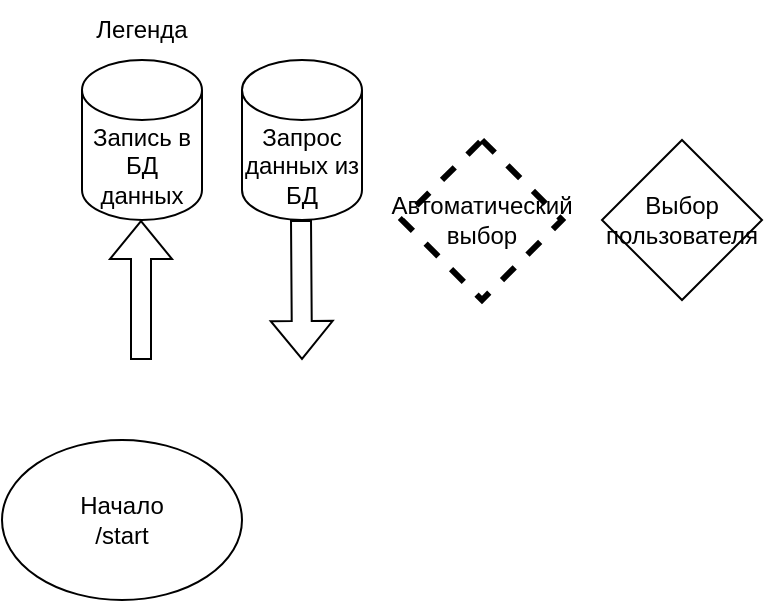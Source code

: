 <mxfile version="18.0.2" type="github" pages="2">
  <diagram id="mAz8v17iIhoyXriaT5d3" name="Страница 1">
    <mxGraphModel dx="1422" dy="1931" grid="1" gridSize="10" guides="1" tooltips="1" connect="1" arrows="1" fold="1" page="1" pageScale="1" pageWidth="827" pageHeight="1169" math="0" shadow="0">
      <root>
        <mxCell id="0" />
        <mxCell id="1" parent="0" />
        <mxCell id="2XdhRBV7KyqIKCgZsZZ_-1" value="Начало&lt;br&gt;/start" style="ellipse;whiteSpace=wrap;html=1;" vertex="1" parent="1">
          <mxGeometry x="60" y="30" width="120" height="80" as="geometry" />
        </mxCell>
        <mxCell id="2XdhRBV7KyqIKCgZsZZ_-3" value="Запись в БД данных" style="shape=cylinder3;whiteSpace=wrap;html=1;boundedLbl=1;backgroundOutline=1;size=15;" vertex="1" parent="1">
          <mxGeometry x="100" y="-160" width="60" height="80" as="geometry" />
        </mxCell>
        <mxCell id="2XdhRBV7KyqIKCgZsZZ_-4" value="Легенда" style="text;html=1;strokeColor=none;fillColor=none;align=center;verticalAlign=middle;whiteSpace=wrap;rounded=0;" vertex="1" parent="1">
          <mxGeometry x="100" y="-190" width="60" height="30" as="geometry" />
        </mxCell>
        <mxCell id="2XdhRBV7KyqIKCgZsZZ_-5" value="" style="shape=flexArrow;endArrow=classic;html=1;rounded=0;" edge="1" parent="1">
          <mxGeometry width="50" height="50" relative="1" as="geometry">
            <mxPoint x="129.5" y="-10" as="sourcePoint" />
            <mxPoint x="129.5" y="-80" as="targetPoint" />
          </mxGeometry>
        </mxCell>
        <mxCell id="2XdhRBV7KyqIKCgZsZZ_-6" value="Запрос данных из БД" style="shape=cylinder3;whiteSpace=wrap;html=1;boundedLbl=1;backgroundOutline=1;size=15;" vertex="1" parent="1">
          <mxGeometry x="180" y="-160" width="60" height="80" as="geometry" />
        </mxCell>
        <mxCell id="2XdhRBV7KyqIKCgZsZZ_-7" value="" style="shape=flexArrow;endArrow=classic;html=1;rounded=0;" edge="1" parent="1">
          <mxGeometry width="50" height="50" relative="1" as="geometry">
            <mxPoint x="209.5" y="-80" as="sourcePoint" />
            <mxPoint x="210" y="-10" as="targetPoint" />
          </mxGeometry>
        </mxCell>
        <mxCell id="2XdhRBV7KyqIKCgZsZZ_-8" value="Автоматический выбор" style="rhombus;whiteSpace=wrap;html=1;dashed=1;strokeWidth=3;perimeterSpacing=0;" vertex="1" parent="1">
          <mxGeometry x="260" y="-120" width="80" height="80" as="geometry" />
        </mxCell>
        <mxCell id="2XdhRBV7KyqIKCgZsZZ_-9" value="Выбор пользователя" style="rhombus;whiteSpace=wrap;html=1;strokeWidth=1;" vertex="1" parent="1">
          <mxGeometry x="360" y="-120" width="80" height="80" as="geometry" />
        </mxCell>
      </root>
    </mxGraphModel>
  </diagram>
  <diagram id="WdyRvPK_gViIgtQoXbEy" name="Страница 2">
    <mxGraphModel dx="1422" dy="1931" grid="1" gridSize="10" guides="1" tooltips="1" connect="1" arrows="1" fold="1" page="1" pageScale="1" pageWidth="827" pageHeight="1169" math="0" shadow="0">
      <root>
        <mxCell id="0" />
        <mxCell id="1" parent="0" />
        <mxCell id="bGLQNSZzRs6PAlF2FX4R-218" value="Реализуется позже" style="rounded=0;whiteSpace=wrap;html=1;strokeWidth=1;fillColor=#f8cecc;strokeColor=#b85450;opacity=30;align=left;verticalAlign=top;" vertex="1" parent="1">
          <mxGeometry x="1360" y="-300" width="200" height="160" as="geometry" />
        </mxCell>
        <mxCell id="bGLQNSZzRs6PAlF2FX4R-232" value="Реализуется позже" style="rounded=0;whiteSpace=wrap;html=1;strokeWidth=1;fillColor=#f8cecc;strokeColor=#b85450;opacity=30;align=left;verticalAlign=top;" vertex="1" parent="1">
          <mxGeometry x="980" y="618" width="200" height="262" as="geometry" />
        </mxCell>
        <mxCell id="bGLQNSZzRs6PAlF2FX4R-1" value="user" style="shape=table;startSize=20;container=1;collapsible=0;childLayout=tableLayout;fontStyle=1;align=center;" vertex="1" parent="1">
          <mxGeometry x="352" y="-271" width="450" height="256" as="geometry" />
        </mxCell>
        <mxCell id="bGLQNSZzRs6PAlF2FX4R-2" value="" style="shape=tableRow;horizontal=0;startSize=0;swimlaneHead=0;swimlaneBody=0;top=0;left=0;bottom=0;right=0;collapsible=0;dropTarget=0;fillColor=none;points=[[0,0.5],[1,0.5]];portConstraint=eastwest;" vertex="1" parent="bGLQNSZzRs6PAlF2FX4R-1">
          <mxGeometry y="20" width="450" height="26" as="geometry" />
        </mxCell>
        <mxCell id="bGLQNSZzRs6PAlF2FX4R-3" value="PK" style="shape=partialRectangle;html=1;whiteSpace=wrap;connectable=0;fillColor=none;top=0;left=0;bottom=0;right=0;overflow=hidden;" vertex="1" parent="bGLQNSZzRs6PAlF2FX4R-2">
          <mxGeometry width="40" height="26" as="geometry">
            <mxRectangle width="40" height="26" as="alternateBounds" />
          </mxGeometry>
        </mxCell>
        <mxCell id="bGLQNSZzRs6PAlF2FX4R-4" value="user_id" style="shape=partialRectangle;html=1;whiteSpace=wrap;connectable=0;fillColor=none;top=0;left=0;bottom=0;right=0;overflow=hidden;" vertex="1" parent="bGLQNSZzRs6PAlF2FX4R-2">
          <mxGeometry x="40" width="110" height="26" as="geometry">
            <mxRectangle width="110" height="26" as="alternateBounds" />
          </mxGeometry>
        </mxCell>
        <mxCell id="bGLQNSZzRs6PAlF2FX4R-5" value="&lt;span style=&quot;font-family: &amp;#34;jetbrains mono&amp;#34; , monospace ; font-size: 14.4px ; background-color: rgb(243 , 244 , 246)&quot;&gt;INT PRIMARY KEY AUTO_INCREMENT&lt;/span&gt;" style="shape=partialRectangle;html=1;whiteSpace=wrap;connectable=0;fillColor=none;top=0;left=0;bottom=0;right=0;overflow=hidden;" vertex="1" parent="bGLQNSZzRs6PAlF2FX4R-2">
          <mxGeometry x="150" width="300" height="26" as="geometry">
            <mxRectangle width="300" height="26" as="alternateBounds" />
          </mxGeometry>
        </mxCell>
        <mxCell id="bGLQNSZzRs6PAlF2FX4R-6" value="" style="shape=tableRow;horizontal=0;startSize=0;swimlaneHead=0;swimlaneBody=0;top=0;left=0;bottom=0;right=0;collapsible=0;dropTarget=0;fillColor=none;points=[[0,0.5],[1,0.5]];portConstraint=eastwest;" vertex="1" parent="bGLQNSZzRs6PAlF2FX4R-1">
          <mxGeometry y="46" width="450" height="28" as="geometry" />
        </mxCell>
        <mxCell id="bGLQNSZzRs6PAlF2FX4R-7" value="" style="shape=partialRectangle;html=1;whiteSpace=wrap;connectable=0;fillColor=none;top=0;left=0;bottom=0;right=0;overflow=hidden;" vertex="1" parent="bGLQNSZzRs6PAlF2FX4R-6">
          <mxGeometry width="40" height="28" as="geometry">
            <mxRectangle width="40" height="28" as="alternateBounds" />
          </mxGeometry>
        </mxCell>
        <mxCell id="bGLQNSZzRs6PAlF2FX4R-8" value="telegram_id" style="shape=partialRectangle;html=1;whiteSpace=wrap;connectable=0;fillColor=none;top=0;left=0;bottom=0;right=0;overflow=hidden;" vertex="1" parent="bGLQNSZzRs6PAlF2FX4R-6">
          <mxGeometry x="40" width="110" height="28" as="geometry">
            <mxRectangle width="110" height="28" as="alternateBounds" />
          </mxGeometry>
        </mxCell>
        <mxCell id="bGLQNSZzRs6PAlF2FX4R-9" value="INT" style="shape=partialRectangle;html=1;whiteSpace=wrap;connectable=0;fillColor=none;top=0;left=0;bottom=0;right=0;overflow=hidden;" vertex="1" parent="bGLQNSZzRs6PAlF2FX4R-6">
          <mxGeometry x="150" width="300" height="28" as="geometry">
            <mxRectangle width="300" height="28" as="alternateBounds" />
          </mxGeometry>
        </mxCell>
        <mxCell id="bGLQNSZzRs6PAlF2FX4R-10" value="" style="shape=tableRow;horizontal=0;startSize=0;swimlaneHead=0;swimlaneBody=0;top=0;left=0;bottom=0;right=0;collapsible=0;dropTarget=0;fillColor=none;points=[[0,0.5],[1,0.5]];portConstraint=eastwest;" vertex="1" parent="bGLQNSZzRs6PAlF2FX4R-1">
          <mxGeometry y="74" width="450" height="26" as="geometry" />
        </mxCell>
        <mxCell id="bGLQNSZzRs6PAlF2FX4R-11" value="FK" style="shape=partialRectangle;html=1;whiteSpace=wrap;connectable=0;fillColor=none;top=0;left=0;bottom=0;right=0;overflow=hidden;" vertex="1" parent="bGLQNSZzRs6PAlF2FX4R-10">
          <mxGeometry width="40" height="26" as="geometry">
            <mxRectangle width="40" height="26" as="alternateBounds" />
          </mxGeometry>
        </mxCell>
        <mxCell id="bGLQNSZzRs6PAlF2FX4R-12" value="rank_id" style="shape=partialRectangle;html=1;whiteSpace=wrap;connectable=0;fillColor=none;top=0;left=0;bottom=0;right=0;overflow=hidden;" vertex="1" parent="bGLQNSZzRs6PAlF2FX4R-10">
          <mxGeometry x="40" width="110" height="26" as="geometry">
            <mxRectangle width="110" height="26" as="alternateBounds" />
          </mxGeometry>
        </mxCell>
        <mxCell id="bGLQNSZzRs6PAlF2FX4R-13" value="" style="shape=partialRectangle;html=1;whiteSpace=wrap;connectable=0;fillColor=none;top=0;left=0;bottom=0;right=0;overflow=hidden;" vertex="1" parent="bGLQNSZzRs6PAlF2FX4R-10">
          <mxGeometry x="150" width="300" height="26" as="geometry">
            <mxRectangle width="300" height="26" as="alternateBounds" />
          </mxGeometry>
        </mxCell>
        <mxCell id="bGLQNSZzRs6PAlF2FX4R-14" style="shape=tableRow;horizontal=0;startSize=0;swimlaneHead=0;swimlaneBody=0;top=0;left=0;bottom=0;right=0;collapsible=0;dropTarget=0;fillColor=none;points=[[0,0.5],[1,0.5]];portConstraint=eastwest;" vertex="1" parent="bGLQNSZzRs6PAlF2FX4R-1">
          <mxGeometry y="100" width="450" height="26" as="geometry" />
        </mxCell>
        <mxCell id="bGLQNSZzRs6PAlF2FX4R-15" style="shape=partialRectangle;html=1;whiteSpace=wrap;connectable=0;fillColor=none;top=0;left=0;bottom=0;right=0;overflow=hidden;" vertex="1" parent="bGLQNSZzRs6PAlF2FX4R-14">
          <mxGeometry width="40" height="26" as="geometry">
            <mxRectangle width="40" height="26" as="alternateBounds" />
          </mxGeometry>
        </mxCell>
        <mxCell id="bGLQNSZzRs6PAlF2FX4R-16" value="mobile" style="shape=partialRectangle;html=1;whiteSpace=wrap;connectable=0;fillColor=none;top=0;left=0;bottom=0;right=0;overflow=hidden;" vertex="1" parent="bGLQNSZzRs6PAlF2FX4R-14">
          <mxGeometry x="40" width="110" height="26" as="geometry">
            <mxRectangle width="110" height="26" as="alternateBounds" />
          </mxGeometry>
        </mxCell>
        <mxCell id="bGLQNSZzRs6PAlF2FX4R-17" value="&lt;span&gt;VARCHAR&lt;/span&gt;" style="shape=partialRectangle;html=1;whiteSpace=wrap;connectable=0;fillColor=none;top=0;left=0;bottom=0;right=0;overflow=hidden;" vertex="1" parent="bGLQNSZzRs6PAlF2FX4R-14">
          <mxGeometry x="150" width="300" height="26" as="geometry">
            <mxRectangle width="300" height="26" as="alternateBounds" />
          </mxGeometry>
        </mxCell>
        <mxCell id="bGLQNSZzRs6PAlF2FX4R-18" style="shape=tableRow;horizontal=0;startSize=0;swimlaneHead=0;swimlaneBody=0;top=0;left=0;bottom=0;right=0;collapsible=0;dropTarget=0;fillColor=none;points=[[0,0.5],[1,0.5]];portConstraint=eastwest;" vertex="1" parent="bGLQNSZzRs6PAlF2FX4R-1">
          <mxGeometry y="126" width="450" height="26" as="geometry" />
        </mxCell>
        <mxCell id="bGLQNSZzRs6PAlF2FX4R-19" style="shape=partialRectangle;html=1;whiteSpace=wrap;connectable=0;fillColor=none;top=0;left=0;bottom=0;right=0;overflow=hidden;" vertex="1" parent="bGLQNSZzRs6PAlF2FX4R-18">
          <mxGeometry width="40" height="26" as="geometry">
            <mxRectangle width="40" height="26" as="alternateBounds" />
          </mxGeometry>
        </mxCell>
        <mxCell id="bGLQNSZzRs6PAlF2FX4R-20" value="name_surname" style="shape=partialRectangle;html=1;whiteSpace=wrap;connectable=0;fillColor=none;top=0;left=0;bottom=0;right=0;overflow=hidden;" vertex="1" parent="bGLQNSZzRs6PAlF2FX4R-18">
          <mxGeometry x="40" width="110" height="26" as="geometry">
            <mxRectangle width="110" height="26" as="alternateBounds" />
          </mxGeometry>
        </mxCell>
        <mxCell id="bGLQNSZzRs6PAlF2FX4R-21" value="VARCHA&lt;span style=&quot;color: rgb(0 , 0 , 0) ; font-family: &amp;#34;helvetica&amp;#34; ; font-size: 12px ; font-style: normal ; font-weight: 400 ; letter-spacing: normal ; text-align: center ; text-indent: 0px ; text-transform: none ; word-spacing: 0px ; background-color: rgb(248 , 249 , 250) ; display: inline ; float: none&quot;&gt;R&lt;/span&gt;" style="shape=partialRectangle;html=1;whiteSpace=wrap;connectable=0;fillColor=none;top=0;left=0;bottom=0;right=0;overflow=hidden;" vertex="1" parent="bGLQNSZzRs6PAlF2FX4R-18">
          <mxGeometry x="150" width="300" height="26" as="geometry">
            <mxRectangle width="300" height="26" as="alternateBounds" />
          </mxGeometry>
        </mxCell>
        <mxCell id="bGLQNSZzRs6PAlF2FX4R-22" style="shape=tableRow;horizontal=0;startSize=0;swimlaneHead=0;swimlaneBody=0;top=0;left=0;bottom=0;right=0;collapsible=0;dropTarget=0;fillColor=none;points=[[0,0.5],[1,0.5]];portConstraint=eastwest;" vertex="1" parent="bGLQNSZzRs6PAlF2FX4R-1">
          <mxGeometry y="152" width="450" height="26" as="geometry" />
        </mxCell>
        <mxCell id="bGLQNSZzRs6PAlF2FX4R-23" style="shape=partialRectangle;html=1;whiteSpace=wrap;connectable=0;fillColor=none;top=0;left=0;bottom=0;right=0;overflow=hidden;" vertex="1" parent="bGLQNSZzRs6PAlF2FX4R-22">
          <mxGeometry width="40" height="26" as="geometry">
            <mxRectangle width="40" height="26" as="alternateBounds" />
          </mxGeometry>
        </mxCell>
        <mxCell id="bGLQNSZzRs6PAlF2FX4R-24" value="short_name" style="shape=partialRectangle;html=1;whiteSpace=wrap;connectable=0;fillColor=none;top=0;left=0;bottom=0;right=0;overflow=hidden;" vertex="1" parent="bGLQNSZzRs6PAlF2FX4R-22">
          <mxGeometry x="40" width="110" height="26" as="geometry">
            <mxRectangle width="110" height="26" as="alternateBounds" />
          </mxGeometry>
        </mxCell>
        <mxCell id="bGLQNSZzRs6PAlF2FX4R-25" value="VARCHA&lt;span&gt;R&lt;/span&gt;" style="shape=partialRectangle;html=1;whiteSpace=wrap;connectable=0;fillColor=none;top=0;left=0;bottom=0;right=0;overflow=hidden;" vertex="1" parent="bGLQNSZzRs6PAlF2FX4R-22">
          <mxGeometry x="150" width="300" height="26" as="geometry">
            <mxRectangle width="300" height="26" as="alternateBounds" />
          </mxGeometry>
        </mxCell>
        <mxCell id="bGLQNSZzRs6PAlF2FX4R-26" style="shape=tableRow;horizontal=0;startSize=0;swimlaneHead=0;swimlaneBody=0;top=0;left=0;bottom=0;right=0;collapsible=0;dropTarget=0;fillColor=none;points=[[0,0.5],[1,0.5]];portConstraint=eastwest;" vertex="1" parent="bGLQNSZzRs6PAlF2FX4R-1">
          <mxGeometry y="178" width="450" height="26" as="geometry" />
        </mxCell>
        <mxCell id="bGLQNSZzRs6PAlF2FX4R-27" style="shape=partialRectangle;html=1;whiteSpace=wrap;connectable=0;fillColor=none;top=0;left=0;bottom=0;right=0;overflow=hidden;" vertex="1" parent="bGLQNSZzRs6PAlF2FX4R-26">
          <mxGeometry width="40" height="26" as="geometry">
            <mxRectangle width="40" height="26" as="alternateBounds" />
          </mxGeometry>
        </mxCell>
        <mxCell id="bGLQNSZzRs6PAlF2FX4R-28" value="car_info" style="shape=partialRectangle;html=1;whiteSpace=wrap;connectable=0;fillColor=none;top=0;left=0;bottom=0;right=0;overflow=hidden;" vertex="1" parent="bGLQNSZzRs6PAlF2FX4R-26">
          <mxGeometry x="40" width="110" height="26" as="geometry">
            <mxRectangle width="110" height="26" as="alternateBounds" />
          </mxGeometry>
        </mxCell>
        <mxCell id="bGLQNSZzRs6PAlF2FX4R-29" value="VARCHA&lt;span&gt;R&lt;/span&gt;" style="shape=partialRectangle;html=1;whiteSpace=wrap;connectable=0;fillColor=none;top=0;left=0;bottom=0;right=0;overflow=hidden;" vertex="1" parent="bGLQNSZzRs6PAlF2FX4R-26">
          <mxGeometry x="150" width="300" height="26" as="geometry">
            <mxRectangle width="300" height="26" as="alternateBounds" />
          </mxGeometry>
        </mxCell>
        <mxCell id="bGLQNSZzRs6PAlF2FX4R-30" style="shape=tableRow;horizontal=0;startSize=0;swimlaneHead=0;swimlaneBody=0;top=0;left=0;bottom=0;right=0;collapsible=0;dropTarget=0;fillColor=none;points=[[0,0.5],[1,0.5]];portConstraint=eastwest;" vertex="1" parent="bGLQNSZzRs6PAlF2FX4R-1">
          <mxGeometry y="204" width="450" height="26" as="geometry" />
        </mxCell>
        <mxCell id="bGLQNSZzRs6PAlF2FX4R-31" style="shape=partialRectangle;html=1;whiteSpace=wrap;connectable=0;fillColor=none;top=0;left=0;bottom=0;right=0;overflow=hidden;" vertex="1" parent="bGLQNSZzRs6PAlF2FX4R-30">
          <mxGeometry width="40" height="26" as="geometry">
            <mxRectangle width="40" height="26" as="alternateBounds" />
          </mxGeometry>
        </mxCell>
        <mxCell id="bGLQNSZzRs6PAlF2FX4R-32" value="email" style="shape=partialRectangle;html=1;whiteSpace=wrap;connectable=0;fillColor=none;top=0;left=0;bottom=0;right=0;overflow=hidden;" vertex="1" parent="bGLQNSZzRs6PAlF2FX4R-30">
          <mxGeometry x="40" width="110" height="26" as="geometry">
            <mxRectangle width="110" height="26" as="alternateBounds" />
          </mxGeometry>
        </mxCell>
        <mxCell id="bGLQNSZzRs6PAlF2FX4R-33" value="VARCHA&lt;span&gt;R&lt;/span&gt;" style="shape=partialRectangle;html=1;whiteSpace=wrap;connectable=0;fillColor=none;top=0;left=0;bottom=0;right=0;overflow=hidden;" vertex="1" parent="bGLQNSZzRs6PAlF2FX4R-30">
          <mxGeometry x="150" width="300" height="26" as="geometry">
            <mxRectangle width="300" height="26" as="alternateBounds" />
          </mxGeometry>
        </mxCell>
        <mxCell id="bGLQNSZzRs6PAlF2FX4R-34" style="shape=tableRow;horizontal=0;startSize=0;swimlaneHead=0;swimlaneBody=0;top=0;left=0;bottom=0;right=0;collapsible=0;dropTarget=0;fillColor=none;points=[[0,0.5],[1,0.5]];portConstraint=eastwest;" vertex="1" parent="bGLQNSZzRs6PAlF2FX4R-1">
          <mxGeometry y="230" width="450" height="26" as="geometry" />
        </mxCell>
        <mxCell id="bGLQNSZzRs6PAlF2FX4R-35" style="shape=partialRectangle;html=1;whiteSpace=wrap;connectable=0;fillColor=none;top=0;left=0;bottom=0;right=0;overflow=hidden;" vertex="1" parent="bGLQNSZzRs6PAlF2FX4R-34">
          <mxGeometry width="40" height="26" as="geometry">
            <mxRectangle width="40" height="26" as="alternateBounds" />
          </mxGeometry>
        </mxCell>
        <mxCell id="bGLQNSZzRs6PAlF2FX4R-36" style="shape=partialRectangle;html=1;whiteSpace=wrap;connectable=0;fillColor=none;top=0;left=0;bottom=0;right=0;overflow=hidden;" vertex="1" parent="bGLQNSZzRs6PAlF2FX4R-34">
          <mxGeometry x="40" width="110" height="26" as="geometry">
            <mxRectangle width="110" height="26" as="alternateBounds" />
          </mxGeometry>
        </mxCell>
        <mxCell id="bGLQNSZzRs6PAlF2FX4R-37" style="shape=partialRectangle;html=1;whiteSpace=wrap;connectable=0;fillColor=none;top=0;left=0;bottom=0;right=0;overflow=hidden;" vertex="1" parent="bGLQNSZzRs6PAlF2FX4R-34">
          <mxGeometry x="150" width="300" height="26" as="geometry">
            <mxRectangle width="300" height="26" as="alternateBounds" />
          </mxGeometry>
        </mxCell>
        <mxCell id="bGLQNSZzRs6PAlF2FX4R-38" value="rank" style="shape=table;startSize=20;container=1;collapsible=0;childLayout=tableLayout;fontStyle=1;align=center;" vertex="1" parent="1">
          <mxGeometry x="352.5" y="-550" width="450" height="74" as="geometry" />
        </mxCell>
        <mxCell id="bGLQNSZzRs6PAlF2FX4R-39" value="" style="shape=tableRow;horizontal=0;startSize=0;swimlaneHead=0;swimlaneBody=0;top=0;left=0;bottom=0;right=0;collapsible=0;dropTarget=0;fillColor=none;points=[[0,0.5],[1,0.5]];portConstraint=eastwest;" vertex="1" parent="bGLQNSZzRs6PAlF2FX4R-38">
          <mxGeometry y="20" width="450" height="26" as="geometry" />
        </mxCell>
        <mxCell id="bGLQNSZzRs6PAlF2FX4R-40" value="PK" style="shape=partialRectangle;html=1;whiteSpace=wrap;connectable=0;fillColor=none;top=0;left=0;bottom=0;right=0;overflow=hidden;" vertex="1" parent="bGLQNSZzRs6PAlF2FX4R-39">
          <mxGeometry width="40" height="26" as="geometry">
            <mxRectangle width="40" height="26" as="alternateBounds" />
          </mxGeometry>
        </mxCell>
        <mxCell id="bGLQNSZzRs6PAlF2FX4R-41" value="rank_id" style="shape=partialRectangle;html=1;whiteSpace=wrap;connectable=0;fillColor=none;top=0;left=0;bottom=0;right=0;overflow=hidden;" vertex="1" parent="bGLQNSZzRs6PAlF2FX4R-39">
          <mxGeometry x="40" width="110" height="26" as="geometry">
            <mxRectangle width="110" height="26" as="alternateBounds" />
          </mxGeometry>
        </mxCell>
        <mxCell id="bGLQNSZzRs6PAlF2FX4R-42" value="&lt;span style=&quot;font-family: &amp;#34;jetbrains mono&amp;#34; , monospace ; font-size: 14.4px ; background-color: rgb(243 , 244 , 246)&quot;&gt;INT PRIMARY KEY AUTO_INCREMENT&lt;/span&gt;" style="shape=partialRectangle;html=1;whiteSpace=wrap;connectable=0;fillColor=none;top=0;left=0;bottom=0;right=0;overflow=hidden;" vertex="1" parent="bGLQNSZzRs6PAlF2FX4R-39">
          <mxGeometry x="150" width="300" height="26" as="geometry">
            <mxRectangle width="300" height="26" as="alternateBounds" />
          </mxGeometry>
        </mxCell>
        <mxCell id="bGLQNSZzRs6PAlF2FX4R-43" value="" style="shape=tableRow;horizontal=0;startSize=0;swimlaneHead=0;swimlaneBody=0;top=0;left=0;bottom=0;right=0;collapsible=0;dropTarget=0;fillColor=none;points=[[0,0.5],[1,0.5]];portConstraint=eastwest;" vertex="1" parent="bGLQNSZzRs6PAlF2FX4R-38">
          <mxGeometry y="46" width="450" height="28" as="geometry" />
        </mxCell>
        <mxCell id="bGLQNSZzRs6PAlF2FX4R-44" value="" style="shape=partialRectangle;html=1;whiteSpace=wrap;connectable=0;fillColor=none;top=0;left=0;bottom=0;right=0;overflow=hidden;" vertex="1" parent="bGLQNSZzRs6PAlF2FX4R-43">
          <mxGeometry width="40" height="28" as="geometry">
            <mxRectangle width="40" height="28" as="alternateBounds" />
          </mxGeometry>
        </mxCell>
        <mxCell id="bGLQNSZzRs6PAlF2FX4R-45" value="rank_name" style="shape=partialRectangle;html=1;whiteSpace=wrap;connectable=0;fillColor=none;top=0;left=0;bottom=0;right=0;overflow=hidden;" vertex="1" parent="bGLQNSZzRs6PAlF2FX4R-43">
          <mxGeometry x="40" width="110" height="28" as="geometry">
            <mxRectangle width="110" height="28" as="alternateBounds" />
          </mxGeometry>
        </mxCell>
        <mxCell id="bGLQNSZzRs6PAlF2FX4R-46" value="VARCHAR(10)" style="shape=partialRectangle;html=1;whiteSpace=wrap;connectable=0;fillColor=none;top=0;left=0;bottom=0;right=0;overflow=hidden;" vertex="1" parent="bGLQNSZzRs6PAlF2FX4R-43">
          <mxGeometry x="150" width="300" height="28" as="geometry">
            <mxRectangle width="300" height="28" as="alternateBounds" />
          </mxGeometry>
        </mxCell>
        <mxCell id="bGLQNSZzRs6PAlF2FX4R-47" value="user_rank" style="shape=table;startSize=20;container=1;collapsible=0;childLayout=tableLayout;fontStyle=1;align=center;" vertex="1" parent="1">
          <mxGeometry x="352.5" y="-420" width="450" height="100" as="geometry" />
        </mxCell>
        <mxCell id="bGLQNSZzRs6PAlF2FX4R-48" value="" style="shape=tableRow;horizontal=0;startSize=0;swimlaneHead=0;swimlaneBody=0;top=0;left=0;bottom=0;right=0;collapsible=0;dropTarget=0;fillColor=none;points=[[0,0.5],[1,0.5]];portConstraint=eastwest;" vertex="1" parent="bGLQNSZzRs6PAlF2FX4R-47">
          <mxGeometry y="20" width="450" height="26" as="geometry" />
        </mxCell>
        <mxCell id="bGLQNSZzRs6PAlF2FX4R-49" value="PK" style="shape=partialRectangle;html=1;whiteSpace=wrap;connectable=0;fillColor=none;top=0;left=0;bottom=0;right=0;overflow=hidden;" vertex="1" parent="bGLQNSZzRs6PAlF2FX4R-48">
          <mxGeometry width="40" height="26" as="geometry">
            <mxRectangle width="40" height="26" as="alternateBounds" />
          </mxGeometry>
        </mxCell>
        <mxCell id="bGLQNSZzRs6PAlF2FX4R-50" value="user_rank_id" style="shape=partialRectangle;html=1;whiteSpace=wrap;connectable=0;fillColor=none;top=0;left=0;bottom=0;right=0;overflow=hidden;" vertex="1" parent="bGLQNSZzRs6PAlF2FX4R-48">
          <mxGeometry x="40" width="110" height="26" as="geometry">
            <mxRectangle width="110" height="26" as="alternateBounds" />
          </mxGeometry>
        </mxCell>
        <mxCell id="bGLQNSZzRs6PAlF2FX4R-51" value="&lt;span style=&quot;font-family: &amp;#34;jetbrains mono&amp;#34; , monospace ; font-size: 14.4px ; background-color: rgb(243 , 244 , 246)&quot;&gt;INT PRIMARY KEY AUTO_INCREMENT&lt;/span&gt;" style="shape=partialRectangle;html=1;whiteSpace=wrap;connectable=0;fillColor=none;top=0;left=0;bottom=0;right=0;overflow=hidden;" vertex="1" parent="bGLQNSZzRs6PAlF2FX4R-48">
          <mxGeometry x="150" width="300" height="26" as="geometry">
            <mxRectangle width="300" height="26" as="alternateBounds" />
          </mxGeometry>
        </mxCell>
        <mxCell id="bGLQNSZzRs6PAlF2FX4R-52" style="shape=tableRow;horizontal=0;startSize=0;swimlaneHead=0;swimlaneBody=0;top=0;left=0;bottom=0;right=0;collapsible=0;dropTarget=0;fillColor=none;points=[[0,0.5],[1,0.5]];portConstraint=eastwest;" vertex="1" parent="bGLQNSZzRs6PAlF2FX4R-47">
          <mxGeometry y="46" width="450" height="26" as="geometry" />
        </mxCell>
        <mxCell id="bGLQNSZzRs6PAlF2FX4R-53" value="FK" style="shape=partialRectangle;html=1;whiteSpace=wrap;connectable=0;fillColor=none;top=0;left=0;bottom=0;right=0;overflow=hidden;rowspan=2;colspan=1;" vertex="1" parent="bGLQNSZzRs6PAlF2FX4R-52">
          <mxGeometry width="40" height="54" as="geometry">
            <mxRectangle width="40" height="26" as="alternateBounds" />
          </mxGeometry>
        </mxCell>
        <mxCell id="bGLQNSZzRs6PAlF2FX4R-54" value="&lt;span style=&quot;color: rgb(0 , 0 , 0) ; font-family: &amp;#34;helvetica&amp;#34; ; font-size: 12px ; font-style: normal ; font-weight: 400 ; letter-spacing: normal ; text-align: center ; text-indent: 0px ; text-transform: none ; word-spacing: 0px ; background-color: rgb(248 , 249 , 250) ; display: inline ; float: none&quot;&gt;rank_id&lt;/span&gt;" style="shape=partialRectangle;html=1;whiteSpace=wrap;connectable=0;fillColor=none;top=0;left=0;bottom=0;right=0;overflow=hidden;" vertex="1" parent="bGLQNSZzRs6PAlF2FX4R-52">
          <mxGeometry x="40" width="110" height="26" as="geometry">
            <mxRectangle width="110" height="26" as="alternateBounds" />
          </mxGeometry>
        </mxCell>
        <mxCell id="bGLQNSZzRs6PAlF2FX4R-55" style="shape=partialRectangle;html=1;whiteSpace=wrap;connectable=0;fillColor=none;top=0;left=0;bottom=0;right=0;overflow=hidden;" vertex="1" parent="bGLQNSZzRs6PAlF2FX4R-52">
          <mxGeometry x="150" width="300" height="26" as="geometry">
            <mxRectangle width="300" height="26" as="alternateBounds" />
          </mxGeometry>
        </mxCell>
        <mxCell id="bGLQNSZzRs6PAlF2FX4R-56" value="" style="shape=tableRow;horizontal=0;startSize=0;swimlaneHead=0;swimlaneBody=0;top=0;left=0;bottom=0;right=0;collapsible=0;dropTarget=0;fillColor=none;points=[[0,0.5],[1,0.5]];portConstraint=eastwest;" vertex="1" parent="bGLQNSZzRs6PAlF2FX4R-47">
          <mxGeometry y="72" width="450" height="28" as="geometry" />
        </mxCell>
        <mxCell id="bGLQNSZzRs6PAlF2FX4R-57" value="FK" style="shape=partialRectangle;html=1;whiteSpace=wrap;connectable=0;fillColor=none;top=0;left=0;bottom=0;right=0;overflow=hidden;" vertex="1" visible="0" parent="bGLQNSZzRs6PAlF2FX4R-56">
          <mxGeometry width="40" height="28" as="geometry">
            <mxRectangle width="40" height="28" as="alternateBounds" />
          </mxGeometry>
        </mxCell>
        <mxCell id="bGLQNSZzRs6PAlF2FX4R-58" value="user_id" style="shape=partialRectangle;html=1;whiteSpace=wrap;connectable=0;fillColor=none;top=0;left=0;bottom=0;right=0;overflow=hidden;" vertex="1" parent="bGLQNSZzRs6PAlF2FX4R-56">
          <mxGeometry x="40" width="110" height="28" as="geometry">
            <mxRectangle width="110" height="28" as="alternateBounds" />
          </mxGeometry>
        </mxCell>
        <mxCell id="bGLQNSZzRs6PAlF2FX4R-59" value="" style="shape=partialRectangle;html=1;whiteSpace=wrap;connectable=0;fillColor=none;top=0;left=0;bottom=0;right=0;overflow=hidden;" vertex="1" parent="bGLQNSZzRs6PAlF2FX4R-56">
          <mxGeometry x="150" width="300" height="28" as="geometry">
            <mxRectangle width="300" height="28" as="alternateBounds" />
          </mxGeometry>
        </mxCell>
        <mxCell id="bGLQNSZzRs6PAlF2FX4R-60" style="edgeStyle=orthogonalEdgeStyle;rounded=0;orthogonalLoop=1;jettySize=auto;html=1;exitX=0;exitY=0.5;exitDx=0;exitDy=0;entryX=0;entryY=0.5;entryDx=0;entryDy=0;" edge="1" parent="1" source="bGLQNSZzRs6PAlF2FX4R-2" target="bGLQNSZzRs6PAlF2FX4R-56">
          <mxGeometry relative="1" as="geometry" />
        </mxCell>
        <mxCell id="bGLQNSZzRs6PAlF2FX4R-61" style="edgeStyle=orthogonalEdgeStyle;rounded=0;orthogonalLoop=1;jettySize=auto;html=1;exitX=0;exitY=0.5;exitDx=0;exitDy=0;entryX=0;entryY=0.5;entryDx=0;entryDy=0;" edge="1" parent="1" source="bGLQNSZzRs6PAlF2FX4R-43" target="bGLQNSZzRs6PAlF2FX4R-52">
          <mxGeometry relative="1" as="geometry" />
        </mxCell>
        <mxCell id="bGLQNSZzRs6PAlF2FX4R-62" value="rank" style="shape=table;startSize=30;container=1;collapsible=1;childLayout=tableLayout;fixedRows=1;rowLines=0;fontStyle=1;align=center;resizeLast=1;" vertex="1" parent="1">
          <mxGeometry x="890" y="-410" width="180" height="100" as="geometry">
            <mxRectangle x="850" y="-550" width="60" height="30" as="alternateBounds" />
          </mxGeometry>
        </mxCell>
        <mxCell id="bGLQNSZzRs6PAlF2FX4R-63" value="" style="shape=tableRow;horizontal=0;startSize=0;swimlaneHead=0;swimlaneBody=0;fillColor=none;collapsible=0;dropTarget=0;points=[[0,0.5],[1,0.5]];portConstraint=eastwest;top=0;left=0;right=0;bottom=1;" vertex="1" parent="bGLQNSZzRs6PAlF2FX4R-62">
          <mxGeometry y="30" width="180" height="30" as="geometry" />
        </mxCell>
        <mxCell id="bGLQNSZzRs6PAlF2FX4R-64" value="PK" style="shape=partialRectangle;connectable=0;fillColor=none;top=0;left=0;bottom=0;right=0;fontStyle=1;overflow=hidden;" vertex="1" parent="bGLQNSZzRs6PAlF2FX4R-63">
          <mxGeometry width="30" height="30" as="geometry">
            <mxRectangle width="30" height="30" as="alternateBounds" />
          </mxGeometry>
        </mxCell>
        <mxCell id="bGLQNSZzRs6PAlF2FX4R-65" value="rank_id" style="shape=partialRectangle;connectable=0;fillColor=none;top=0;left=0;bottom=0;right=0;align=left;spacingLeft=6;fontStyle=5;overflow=hidden;" vertex="1" parent="bGLQNSZzRs6PAlF2FX4R-63">
          <mxGeometry x="30" width="150" height="30" as="geometry">
            <mxRectangle width="150" height="30" as="alternateBounds" />
          </mxGeometry>
        </mxCell>
        <mxCell id="bGLQNSZzRs6PAlF2FX4R-66" value="" style="shape=tableRow;horizontal=0;startSize=0;swimlaneHead=0;swimlaneBody=0;fillColor=none;collapsible=0;dropTarget=0;points=[[0,0.5],[1,0.5]];portConstraint=eastwest;top=0;left=0;right=0;bottom=0;" vertex="1" parent="bGLQNSZzRs6PAlF2FX4R-62">
          <mxGeometry y="60" width="180" height="30" as="geometry" />
        </mxCell>
        <mxCell id="bGLQNSZzRs6PAlF2FX4R-67" value="" style="shape=partialRectangle;connectable=0;fillColor=none;top=0;left=0;bottom=0;right=0;editable=1;overflow=hidden;" vertex="1" parent="bGLQNSZzRs6PAlF2FX4R-66">
          <mxGeometry width="30" height="30" as="geometry">
            <mxRectangle width="30" height="30" as="alternateBounds" />
          </mxGeometry>
        </mxCell>
        <mxCell id="bGLQNSZzRs6PAlF2FX4R-68" value="rank_name" style="shape=partialRectangle;connectable=0;fillColor=none;top=0;left=0;bottom=0;right=0;align=left;spacingLeft=6;overflow=hidden;" vertex="1" parent="bGLQNSZzRs6PAlF2FX4R-66">
          <mxGeometry x="30" width="150" height="30" as="geometry">
            <mxRectangle width="150" height="30" as="alternateBounds" />
          </mxGeometry>
        </mxCell>
        <mxCell id="bGLQNSZzRs6PAlF2FX4R-69" value="user" style="shape=table;startSize=30;container=1;collapsible=1;childLayout=tableLayout;fixedRows=1;rowLines=0;fontStyle=1;align=center;resizeLast=1;" vertex="1" parent="1">
          <mxGeometry x="890" y="-275.5" width="180" height="281" as="geometry">
            <mxRectangle x="890" y="-275.5" width="60" height="30" as="alternateBounds" />
          </mxGeometry>
        </mxCell>
        <mxCell id="bGLQNSZzRs6PAlF2FX4R-70" value="" style="shape=tableRow;horizontal=0;startSize=0;swimlaneHead=0;swimlaneBody=0;fillColor=none;collapsible=0;dropTarget=0;points=[[0,0.5],[1,0.5]];portConstraint=eastwest;top=0;left=0;right=0;bottom=1;" vertex="1" parent="bGLQNSZzRs6PAlF2FX4R-69">
          <mxGeometry y="30" width="180" height="30" as="geometry" />
        </mxCell>
        <mxCell id="bGLQNSZzRs6PAlF2FX4R-71" value="PK" style="shape=partialRectangle;connectable=0;fillColor=none;top=0;left=0;bottom=0;right=0;fontStyle=1;overflow=hidden;" vertex="1" parent="bGLQNSZzRs6PAlF2FX4R-70">
          <mxGeometry width="30" height="30" as="geometry">
            <mxRectangle width="30" height="30" as="alternateBounds" />
          </mxGeometry>
        </mxCell>
        <mxCell id="bGLQNSZzRs6PAlF2FX4R-72" value="user_id" style="shape=partialRectangle;connectable=0;fillColor=none;top=0;left=0;bottom=0;right=0;align=left;spacingLeft=6;fontStyle=5;overflow=hidden;" vertex="1" parent="bGLQNSZzRs6PAlF2FX4R-70">
          <mxGeometry x="30" width="150" height="30" as="geometry">
            <mxRectangle width="150" height="30" as="alternateBounds" />
          </mxGeometry>
        </mxCell>
        <mxCell id="bGLQNSZzRs6PAlF2FX4R-73" value="" style="shape=tableRow;horizontal=0;startSize=0;swimlaneHead=0;swimlaneBody=0;fillColor=none;collapsible=0;dropTarget=0;points=[[0,0.5],[1,0.5]];portConstraint=eastwest;top=0;left=0;right=0;bottom=0;" vertex="1" parent="bGLQNSZzRs6PAlF2FX4R-69">
          <mxGeometry y="60" width="180" height="30" as="geometry" />
        </mxCell>
        <mxCell id="bGLQNSZzRs6PAlF2FX4R-74" value="" style="shape=partialRectangle;connectable=0;fillColor=none;top=0;left=0;bottom=0;right=0;editable=1;overflow=hidden;" vertex="1" parent="bGLQNSZzRs6PAlF2FX4R-73">
          <mxGeometry width="30" height="30" as="geometry">
            <mxRectangle width="30" height="30" as="alternateBounds" />
          </mxGeometry>
        </mxCell>
        <mxCell id="bGLQNSZzRs6PAlF2FX4R-75" value="telegram_id" style="shape=partialRectangle;connectable=0;fillColor=none;top=0;left=0;bottom=0;right=0;align=left;spacingLeft=6;overflow=hidden;" vertex="1" parent="bGLQNSZzRs6PAlF2FX4R-73">
          <mxGeometry x="30" width="150" height="30" as="geometry">
            <mxRectangle width="150" height="30" as="alternateBounds" />
          </mxGeometry>
        </mxCell>
        <mxCell id="bGLQNSZzRs6PAlF2FX4R-79" style="shape=tableRow;horizontal=0;startSize=0;swimlaneHead=0;swimlaneBody=0;fillColor=none;collapsible=0;dropTarget=0;points=[[0,0.5],[1,0.5]];portConstraint=eastwest;top=0;left=0;right=0;bottom=0;" vertex="1" parent="bGLQNSZzRs6PAlF2FX4R-69">
          <mxGeometry y="90" width="180" height="30" as="geometry" />
        </mxCell>
        <mxCell id="bGLQNSZzRs6PAlF2FX4R-80" style="shape=partialRectangle;connectable=0;fillColor=none;top=0;left=0;bottom=0;right=0;editable=1;overflow=hidden;" vertex="1" parent="bGLQNSZzRs6PAlF2FX4R-79">
          <mxGeometry width="30" height="30" as="geometry">
            <mxRectangle width="30" height="30" as="alternateBounds" />
          </mxGeometry>
        </mxCell>
        <mxCell id="bGLQNSZzRs6PAlF2FX4R-81" value="mobile" style="shape=partialRectangle;connectable=0;fillColor=none;top=0;left=0;bottom=0;right=0;align=left;spacingLeft=6;overflow=hidden;" vertex="1" parent="bGLQNSZzRs6PAlF2FX4R-79">
          <mxGeometry x="30" width="150" height="30" as="geometry">
            <mxRectangle width="150" height="30" as="alternateBounds" />
          </mxGeometry>
        </mxCell>
        <mxCell id="bGLQNSZzRs6PAlF2FX4R-82" style="shape=tableRow;horizontal=0;startSize=0;swimlaneHead=0;swimlaneBody=0;fillColor=none;collapsible=0;dropTarget=0;points=[[0,0.5],[1,0.5]];portConstraint=eastwest;top=0;left=0;right=0;bottom=0;" vertex="1" parent="bGLQNSZzRs6PAlF2FX4R-69">
          <mxGeometry y="120" width="180" height="30" as="geometry" />
        </mxCell>
        <mxCell id="bGLQNSZzRs6PAlF2FX4R-83" style="shape=partialRectangle;connectable=0;fillColor=none;top=0;left=0;bottom=0;right=0;editable=1;overflow=hidden;" vertex="1" parent="bGLQNSZzRs6PAlF2FX4R-82">
          <mxGeometry width="30" height="30" as="geometry">
            <mxRectangle width="30" height="30" as="alternateBounds" />
          </mxGeometry>
        </mxCell>
        <mxCell id="bGLQNSZzRs6PAlF2FX4R-84" value="name_surname" style="shape=partialRectangle;connectable=0;fillColor=none;top=0;left=0;bottom=0;right=0;align=left;spacingLeft=6;overflow=hidden;" vertex="1" parent="bGLQNSZzRs6PAlF2FX4R-82">
          <mxGeometry x="30" width="150" height="30" as="geometry">
            <mxRectangle width="150" height="30" as="alternateBounds" />
          </mxGeometry>
        </mxCell>
        <mxCell id="bGLQNSZzRs6PAlF2FX4R-85" style="shape=tableRow;horizontal=0;startSize=0;swimlaneHead=0;swimlaneBody=0;fillColor=none;collapsible=0;dropTarget=0;points=[[0,0.5],[1,0.5]];portConstraint=eastwest;top=0;left=0;right=0;bottom=0;" vertex="1" parent="bGLQNSZzRs6PAlF2FX4R-69">
          <mxGeometry y="150" width="180" height="30" as="geometry" />
        </mxCell>
        <mxCell id="bGLQNSZzRs6PAlF2FX4R-86" style="shape=partialRectangle;connectable=0;fillColor=none;top=0;left=0;bottom=0;right=0;editable=1;overflow=hidden;" vertex="1" parent="bGLQNSZzRs6PAlF2FX4R-85">
          <mxGeometry width="30" height="30" as="geometry">
            <mxRectangle width="30" height="30" as="alternateBounds" />
          </mxGeometry>
        </mxCell>
        <mxCell id="bGLQNSZzRs6PAlF2FX4R-87" value="short_name" style="shape=partialRectangle;connectable=0;fillColor=none;top=0;left=0;bottom=0;right=0;align=left;spacingLeft=6;overflow=hidden;" vertex="1" parent="bGLQNSZzRs6PAlF2FX4R-85">
          <mxGeometry x="30" width="150" height="30" as="geometry">
            <mxRectangle width="150" height="30" as="alternateBounds" />
          </mxGeometry>
        </mxCell>
        <mxCell id="bGLQNSZzRs6PAlF2FX4R-88" style="shape=tableRow;horizontal=0;startSize=0;swimlaneHead=0;swimlaneBody=0;fillColor=none;collapsible=0;dropTarget=0;points=[[0,0.5],[1,0.5]];portConstraint=eastwest;top=0;left=0;right=0;bottom=0;" vertex="1" parent="bGLQNSZzRs6PAlF2FX4R-69">
          <mxGeometry y="180" width="180" height="31" as="geometry" />
        </mxCell>
        <mxCell id="bGLQNSZzRs6PAlF2FX4R-89" style="shape=partialRectangle;connectable=0;fillColor=none;top=0;left=0;bottom=0;right=0;editable=1;overflow=hidden;" vertex="1" parent="bGLQNSZzRs6PAlF2FX4R-88">
          <mxGeometry width="30" height="31" as="geometry">
            <mxRectangle width="30" height="31" as="alternateBounds" />
          </mxGeometry>
        </mxCell>
        <mxCell id="bGLQNSZzRs6PAlF2FX4R-90" value="car_info" style="shape=partialRectangle;connectable=0;fillColor=none;top=0;left=0;bottom=0;right=0;align=left;spacingLeft=6;overflow=hidden;" vertex="1" parent="bGLQNSZzRs6PAlF2FX4R-88">
          <mxGeometry x="30" width="150" height="31" as="geometry">
            <mxRectangle width="150" height="31" as="alternateBounds" />
          </mxGeometry>
        </mxCell>
        <mxCell id="bGLQNSZzRs6PAlF2FX4R-91" style="shape=tableRow;horizontal=0;startSize=0;swimlaneHead=0;swimlaneBody=0;fillColor=none;collapsible=0;dropTarget=0;points=[[0,0.5],[1,0.5]];portConstraint=eastwest;top=0;left=0;right=0;bottom=0;" vertex="1" parent="bGLQNSZzRs6PAlF2FX4R-69">
          <mxGeometry y="211" width="180" height="30" as="geometry" />
        </mxCell>
        <mxCell id="bGLQNSZzRs6PAlF2FX4R-92" style="shape=partialRectangle;connectable=0;fillColor=none;top=0;left=0;bottom=0;right=0;editable=1;overflow=hidden;" vertex="1" parent="bGLQNSZzRs6PAlF2FX4R-91">
          <mxGeometry width="30" height="30" as="geometry">
            <mxRectangle width="30" height="30" as="alternateBounds" />
          </mxGeometry>
        </mxCell>
        <mxCell id="bGLQNSZzRs6PAlF2FX4R-93" value="email" style="shape=partialRectangle;connectable=0;fillColor=none;top=0;left=0;bottom=0;right=0;align=left;spacingLeft=6;overflow=hidden;" vertex="1" parent="bGLQNSZzRs6PAlF2FX4R-91">
          <mxGeometry x="30" width="150" height="30" as="geometry">
            <mxRectangle width="150" height="30" as="alternateBounds" />
          </mxGeometry>
        </mxCell>
        <mxCell id="bGLQNSZzRs6PAlF2FX4R-94" style="shape=tableRow;horizontal=0;startSize=0;swimlaneHead=0;swimlaneBody=0;fillColor=none;collapsible=0;dropTarget=0;points=[[0,0.5],[1,0.5]];portConstraint=eastwest;top=0;left=0;right=0;bottom=0;" vertex="1" parent="bGLQNSZzRs6PAlF2FX4R-69">
          <mxGeometry y="241" width="180" height="30" as="geometry" />
        </mxCell>
        <mxCell id="bGLQNSZzRs6PAlF2FX4R-95" style="shape=partialRectangle;connectable=0;fillColor=none;top=0;left=0;bottom=0;right=0;editable=1;overflow=hidden;" vertex="1" parent="bGLQNSZzRs6PAlF2FX4R-94">
          <mxGeometry width="30" height="30" as="geometry">
            <mxRectangle width="30" height="30" as="alternateBounds" />
          </mxGeometry>
        </mxCell>
        <mxCell id="bGLQNSZzRs6PAlF2FX4R-96" value="rank_id" style="shape=partialRectangle;connectable=0;fillColor=none;top=0;left=0;bottom=0;right=0;align=left;spacingLeft=6;overflow=hidden;" vertex="1" parent="bGLQNSZzRs6PAlF2FX4R-94">
          <mxGeometry x="30" width="150" height="30" as="geometry">
            <mxRectangle width="150" height="30" as="alternateBounds" />
          </mxGeometry>
        </mxCell>
        <mxCell id="bGLQNSZzRs6PAlF2FX4R-97" value="club" style="shape=table;startSize=30;container=1;collapsible=1;childLayout=tableLayout;fixedRows=1;rowLines=0;fontStyle=1;align=center;resizeLast=1;" vertex="1" parent="1">
          <mxGeometry x="1370" y="-275.5" width="180" height="130" as="geometry">
            <mxRectangle x="890" y="-275.5" width="60" height="30" as="alternateBounds" />
          </mxGeometry>
        </mxCell>
        <mxCell id="bGLQNSZzRs6PAlF2FX4R-98" value="" style="shape=tableRow;horizontal=0;startSize=0;swimlaneHead=0;swimlaneBody=0;fillColor=none;collapsible=0;dropTarget=0;points=[[0,0.5],[1,0.5]];portConstraint=eastwest;top=0;left=0;right=0;bottom=1;" vertex="1" parent="bGLQNSZzRs6PAlF2FX4R-97">
          <mxGeometry y="30" width="180" height="30" as="geometry" />
        </mxCell>
        <mxCell id="bGLQNSZzRs6PAlF2FX4R-99" value="PK" style="shape=partialRectangle;connectable=0;fillColor=none;top=0;left=0;bottom=0;right=0;fontStyle=1;overflow=hidden;" vertex="1" parent="bGLQNSZzRs6PAlF2FX4R-98">
          <mxGeometry width="30" height="30" as="geometry">
            <mxRectangle width="30" height="30" as="alternateBounds" />
          </mxGeometry>
        </mxCell>
        <mxCell id="bGLQNSZzRs6PAlF2FX4R-100" value="club_id" style="shape=partialRectangle;connectable=0;fillColor=none;top=0;left=0;bottom=0;right=0;align=left;spacingLeft=6;fontStyle=5;overflow=hidden;" vertex="1" parent="bGLQNSZzRs6PAlF2FX4R-98">
          <mxGeometry x="30" width="150" height="30" as="geometry">
            <mxRectangle width="150" height="30" as="alternateBounds" />
          </mxGeometry>
        </mxCell>
        <mxCell id="bGLQNSZzRs6PAlF2FX4R-104" style="shape=tableRow;horizontal=0;startSize=0;swimlaneHead=0;swimlaneBody=0;fillColor=none;collapsible=0;dropTarget=0;points=[[0,0.5],[1,0.5]];portConstraint=eastwest;top=0;left=0;right=0;bottom=0;" vertex="1" parent="bGLQNSZzRs6PAlF2FX4R-97">
          <mxGeometry y="60" width="180" height="30" as="geometry" />
        </mxCell>
        <mxCell id="bGLQNSZzRs6PAlF2FX4R-105" style="shape=partialRectangle;connectable=0;fillColor=none;top=0;left=0;bottom=0;right=0;editable=1;overflow=hidden;" vertex="1" parent="bGLQNSZzRs6PAlF2FX4R-104">
          <mxGeometry width="30" height="30" as="geometry">
            <mxRectangle width="30" height="30" as="alternateBounds" />
          </mxGeometry>
        </mxCell>
        <mxCell id="bGLQNSZzRs6PAlF2FX4R-106" value="club_name" style="shape=partialRectangle;connectable=0;fillColor=none;top=0;left=0;bottom=0;right=0;align=left;spacingLeft=6;overflow=hidden;" vertex="1" parent="bGLQNSZzRs6PAlF2FX4R-104">
          <mxGeometry x="30" width="150" height="30" as="geometry">
            <mxRectangle width="150" height="30" as="alternateBounds" />
          </mxGeometry>
        </mxCell>
        <mxCell id="bGLQNSZzRs6PAlF2FX4R-107" style="shape=tableRow;horizontal=0;startSize=0;swimlaneHead=0;swimlaneBody=0;fillColor=none;collapsible=0;dropTarget=0;points=[[0,0.5],[1,0.5]];portConstraint=eastwest;top=0;left=0;right=0;bottom=0;" vertex="1" parent="bGLQNSZzRs6PAlF2FX4R-97">
          <mxGeometry y="90" width="180" height="30" as="geometry" />
        </mxCell>
        <mxCell id="bGLQNSZzRs6PAlF2FX4R-108" style="shape=partialRectangle;connectable=0;fillColor=none;top=0;left=0;bottom=0;right=0;editable=1;overflow=hidden;" vertex="1" parent="bGLQNSZzRs6PAlF2FX4R-107">
          <mxGeometry width="30" height="30" as="geometry">
            <mxRectangle width="30" height="30" as="alternateBounds" />
          </mxGeometry>
        </mxCell>
        <mxCell id="bGLQNSZzRs6PAlF2FX4R-109" value="club_info" style="shape=partialRectangle;connectable=0;fillColor=none;top=0;left=0;bottom=0;right=0;align=left;spacingLeft=6;overflow=hidden;" vertex="1" parent="bGLQNSZzRs6PAlF2FX4R-107">
          <mxGeometry x="30" width="150" height="30" as="geometry">
            <mxRectangle width="150" height="30" as="alternateBounds" />
          </mxGeometry>
        </mxCell>
        <mxCell id="bGLQNSZzRs6PAlF2FX4R-122" value="user_club" style="shape=table;startSize=30;container=1;collapsible=1;childLayout=tableLayout;fixedRows=1;rowLines=0;fontStyle=1;align=center;resizeLast=1;" vertex="1" parent="1">
          <mxGeometry x="1110" y="-275.5" width="180" height="160" as="geometry">
            <mxRectangle x="890" y="-275.5" width="60" height="30" as="alternateBounds" />
          </mxGeometry>
        </mxCell>
        <mxCell id="bGLQNSZzRs6PAlF2FX4R-123" value="" style="shape=tableRow;horizontal=0;startSize=0;swimlaneHead=0;swimlaneBody=0;fillColor=none;collapsible=0;dropTarget=0;points=[[0,0.5],[1,0.5]];portConstraint=eastwest;top=0;left=0;right=0;bottom=1;" vertex="1" parent="bGLQNSZzRs6PAlF2FX4R-122">
          <mxGeometry y="30" width="180" height="30" as="geometry" />
        </mxCell>
        <mxCell id="bGLQNSZzRs6PAlF2FX4R-124" value="" style="shape=partialRectangle;connectable=0;fillColor=none;top=0;left=0;bottom=0;right=0;fontStyle=1;overflow=hidden;" vertex="1" parent="bGLQNSZzRs6PAlF2FX4R-123">
          <mxGeometry width="30" height="30" as="geometry">
            <mxRectangle width="30" height="30" as="alternateBounds" />
          </mxGeometry>
        </mxCell>
        <mxCell id="bGLQNSZzRs6PAlF2FX4R-125" value="id" style="shape=partialRectangle;connectable=0;fillColor=none;top=0;left=0;bottom=0;right=0;align=left;spacingLeft=6;fontStyle=5;overflow=hidden;" vertex="1" parent="bGLQNSZzRs6PAlF2FX4R-123">
          <mxGeometry x="30" width="150" height="30" as="geometry">
            <mxRectangle width="150" height="30" as="alternateBounds" />
          </mxGeometry>
        </mxCell>
        <mxCell id="bGLQNSZzRs6PAlF2FX4R-126" style="shape=tableRow;horizontal=0;startSize=0;swimlaneHead=0;swimlaneBody=0;fillColor=none;collapsible=0;dropTarget=0;points=[[0,0.5],[1,0.5]];portConstraint=eastwest;top=0;left=0;right=0;bottom=0;" vertex="1" parent="bGLQNSZzRs6PAlF2FX4R-122">
          <mxGeometry y="60" width="180" height="30" as="geometry" />
        </mxCell>
        <mxCell id="bGLQNSZzRs6PAlF2FX4R-127" style="shape=partialRectangle;connectable=0;fillColor=none;top=0;left=0;bottom=0;right=0;editable=1;overflow=hidden;" vertex="1" parent="bGLQNSZzRs6PAlF2FX4R-126">
          <mxGeometry width="30" height="30" as="geometry">
            <mxRectangle width="30" height="30" as="alternateBounds" />
          </mxGeometry>
        </mxCell>
        <mxCell id="bGLQNSZzRs6PAlF2FX4R-128" value="user_id" style="shape=partialRectangle;connectable=0;fillColor=none;top=0;left=0;bottom=0;right=0;align=left;spacingLeft=6;overflow=hidden;" vertex="1" parent="bGLQNSZzRs6PAlF2FX4R-126">
          <mxGeometry x="30" width="150" height="30" as="geometry">
            <mxRectangle width="150" height="30" as="alternateBounds" />
          </mxGeometry>
        </mxCell>
        <mxCell id="bGLQNSZzRs6PAlF2FX4R-129" style="shape=tableRow;horizontal=0;startSize=0;swimlaneHead=0;swimlaneBody=0;fillColor=none;collapsible=0;dropTarget=0;points=[[0,0.5],[1,0.5]];portConstraint=eastwest;top=0;left=0;right=0;bottom=0;" vertex="1" parent="bGLQNSZzRs6PAlF2FX4R-122">
          <mxGeometry y="90" width="180" height="30" as="geometry" />
        </mxCell>
        <mxCell id="bGLQNSZzRs6PAlF2FX4R-130" style="shape=partialRectangle;connectable=0;fillColor=none;top=0;left=0;bottom=0;right=0;editable=1;overflow=hidden;" vertex="1" parent="bGLQNSZzRs6PAlF2FX4R-129">
          <mxGeometry width="30" height="30" as="geometry">
            <mxRectangle width="30" height="30" as="alternateBounds" />
          </mxGeometry>
        </mxCell>
        <mxCell id="bGLQNSZzRs6PAlF2FX4R-131" value="rank_id" style="shape=partialRectangle;connectable=0;fillColor=none;top=0;left=0;bottom=0;right=0;align=left;spacingLeft=6;overflow=hidden;" vertex="1" parent="bGLQNSZzRs6PAlF2FX4R-129">
          <mxGeometry x="30" width="150" height="30" as="geometry">
            <mxRectangle width="150" height="30" as="alternateBounds" />
          </mxGeometry>
        </mxCell>
        <mxCell id="bGLQNSZzRs6PAlF2FX4R-149" style="shape=tableRow;horizontal=0;startSize=0;swimlaneHead=0;swimlaneBody=0;fillColor=none;collapsible=0;dropTarget=0;points=[[0,0.5],[1,0.5]];portConstraint=eastwest;top=0;left=0;right=0;bottom=0;" vertex="1" parent="bGLQNSZzRs6PAlF2FX4R-122">
          <mxGeometry y="120" width="180" height="30" as="geometry" />
        </mxCell>
        <mxCell id="bGLQNSZzRs6PAlF2FX4R-150" style="shape=partialRectangle;connectable=0;fillColor=none;top=0;left=0;bottom=0;right=0;editable=1;overflow=hidden;" vertex="1" parent="bGLQNSZzRs6PAlF2FX4R-149">
          <mxGeometry width="30" height="30" as="geometry">
            <mxRectangle width="30" height="30" as="alternateBounds" />
          </mxGeometry>
        </mxCell>
        <mxCell id="bGLQNSZzRs6PAlF2FX4R-151" value="club_id" style="shape=partialRectangle;connectable=0;fillColor=none;top=0;left=0;bottom=0;right=0;align=left;spacingLeft=6;overflow=hidden;" vertex="1" parent="bGLQNSZzRs6PAlF2FX4R-149">
          <mxGeometry x="30" width="150" height="30" as="geometry">
            <mxRectangle width="150" height="30" as="alternateBounds" />
          </mxGeometry>
        </mxCell>
        <mxCell id="bGLQNSZzRs6PAlF2FX4R-133" style="edgeStyle=orthogonalEdgeStyle;rounded=0;orthogonalLoop=1;jettySize=auto;html=1;exitX=0;exitY=0.5;exitDx=0;exitDy=0;entryX=1;entryY=0.5;entryDx=0;entryDy=0;" edge="1" parent="1" source="bGLQNSZzRs6PAlF2FX4R-98" target="bGLQNSZzRs6PAlF2FX4R-149">
          <mxGeometry relative="1" as="geometry" />
        </mxCell>
        <mxCell id="bGLQNSZzRs6PAlF2FX4R-134" style="edgeStyle=orthogonalEdgeStyle;rounded=0;orthogonalLoop=1;jettySize=auto;html=1;exitX=1;exitY=0.5;exitDx=0;exitDy=0;" edge="1" parent="1" source="bGLQNSZzRs6PAlF2FX4R-70" target="bGLQNSZzRs6PAlF2FX4R-126">
          <mxGeometry relative="1" as="geometry" />
        </mxCell>
        <mxCell id="bGLQNSZzRs6PAlF2FX4R-135" style="edgeStyle=orthogonalEdgeStyle;rounded=0;orthogonalLoop=1;jettySize=auto;html=1;exitX=0;exitY=0.5;exitDx=0;exitDy=0;entryX=0;entryY=0.5;entryDx=0;entryDy=0;" edge="1" parent="1" source="bGLQNSZzRs6PAlF2FX4R-63" target="bGLQNSZzRs6PAlF2FX4R-94">
          <mxGeometry relative="1" as="geometry" />
        </mxCell>
        <mxCell id="bGLQNSZzRs6PAlF2FX4R-136" value="place" style="shape=table;startSize=30;container=1;collapsible=1;childLayout=tableLayout;fixedRows=1;rowLines=0;fontStyle=1;align=center;resizeLast=1;" vertex="1" parent="1">
          <mxGeometry x="1375" y="140" width="180" height="130" as="geometry">
            <mxRectangle x="890" y="-275.5" width="60" height="30" as="alternateBounds" />
          </mxGeometry>
        </mxCell>
        <mxCell id="bGLQNSZzRs6PAlF2FX4R-137" value="" style="shape=tableRow;horizontal=0;startSize=0;swimlaneHead=0;swimlaneBody=0;fillColor=none;collapsible=0;dropTarget=0;points=[[0,0.5],[1,0.5]];portConstraint=eastwest;top=0;left=0;right=0;bottom=1;" vertex="1" parent="bGLQNSZzRs6PAlF2FX4R-136">
          <mxGeometry y="30" width="180" height="30" as="geometry" />
        </mxCell>
        <mxCell id="bGLQNSZzRs6PAlF2FX4R-138" value="PK" style="shape=partialRectangle;connectable=0;fillColor=none;top=0;left=0;bottom=0;right=0;fontStyle=1;overflow=hidden;" vertex="1" parent="bGLQNSZzRs6PAlF2FX4R-137">
          <mxGeometry width="30" height="30" as="geometry">
            <mxRectangle width="30" height="30" as="alternateBounds" />
          </mxGeometry>
        </mxCell>
        <mxCell id="bGLQNSZzRs6PAlF2FX4R-139" value="place_id" style="shape=partialRectangle;connectable=0;fillColor=none;top=0;left=0;bottom=0;right=0;align=left;spacingLeft=6;fontStyle=5;overflow=hidden;" vertex="1" parent="bGLQNSZzRs6PAlF2FX4R-137">
          <mxGeometry x="30" width="150" height="30" as="geometry">
            <mxRectangle width="150" height="30" as="alternateBounds" />
          </mxGeometry>
        </mxCell>
        <mxCell id="bGLQNSZzRs6PAlF2FX4R-140" style="shape=tableRow;horizontal=0;startSize=0;swimlaneHead=0;swimlaneBody=0;fillColor=none;collapsible=0;dropTarget=0;points=[[0,0.5],[1,0.5]];portConstraint=eastwest;top=0;left=0;right=0;bottom=0;" vertex="1" parent="bGLQNSZzRs6PAlF2FX4R-136">
          <mxGeometry y="60" width="180" height="30" as="geometry" />
        </mxCell>
        <mxCell id="bGLQNSZzRs6PAlF2FX4R-141" style="shape=partialRectangle;connectable=0;fillColor=none;top=0;left=0;bottom=0;right=0;editable=1;overflow=hidden;" vertex="1" parent="bGLQNSZzRs6PAlF2FX4R-140">
          <mxGeometry width="30" height="30" as="geometry">
            <mxRectangle width="30" height="30" as="alternateBounds" />
          </mxGeometry>
        </mxCell>
        <mxCell id="bGLQNSZzRs6PAlF2FX4R-142" value="place_name" style="shape=partialRectangle;connectable=0;fillColor=none;top=0;left=0;bottom=0;right=0;align=left;spacingLeft=6;overflow=hidden;" vertex="1" parent="bGLQNSZzRs6PAlF2FX4R-140">
          <mxGeometry x="30" width="150" height="30" as="geometry">
            <mxRectangle width="150" height="30" as="alternateBounds" />
          </mxGeometry>
        </mxCell>
        <mxCell id="bGLQNSZzRs6PAlF2FX4R-143" style="shape=tableRow;horizontal=0;startSize=0;swimlaneHead=0;swimlaneBody=0;fillColor=none;collapsible=0;dropTarget=0;points=[[0,0.5],[1,0.5]];portConstraint=eastwest;top=0;left=0;right=0;bottom=0;" vertex="1" parent="bGLQNSZzRs6PAlF2FX4R-136">
          <mxGeometry y="90" width="180" height="30" as="geometry" />
        </mxCell>
        <mxCell id="bGLQNSZzRs6PAlF2FX4R-144" style="shape=partialRectangle;connectable=0;fillColor=none;top=0;left=0;bottom=0;right=0;editable=1;overflow=hidden;" vertex="1" parent="bGLQNSZzRs6PAlF2FX4R-143">
          <mxGeometry width="30" height="30" as="geometry">
            <mxRectangle width="30" height="30" as="alternateBounds" />
          </mxGeometry>
        </mxCell>
        <mxCell id="bGLQNSZzRs6PAlF2FX4R-145" value="place_limit" style="shape=partialRectangle;connectable=0;fillColor=none;top=0;left=0;bottom=0;right=0;align=left;spacingLeft=6;overflow=hidden;" vertex="1" parent="bGLQNSZzRs6PAlF2FX4R-143">
          <mxGeometry x="30" width="150" height="30" as="geometry">
            <mxRectangle width="150" height="30" as="alternateBounds" />
          </mxGeometry>
        </mxCell>
        <mxCell id="bGLQNSZzRs6PAlF2FX4R-152" style="edgeStyle=orthogonalEdgeStyle;rounded=0;orthogonalLoop=1;jettySize=auto;html=1;entryX=1;entryY=0.5;entryDx=0;entryDy=0;" edge="1" parent="1" source="bGLQNSZzRs6PAlF2FX4R-63" target="bGLQNSZzRs6PAlF2FX4R-129">
          <mxGeometry relative="1" as="geometry" />
        </mxCell>
        <mxCell id="bGLQNSZzRs6PAlF2FX4R-153" value="events" style="shape=table;startSize=30;container=1;collapsible=1;childLayout=tableLayout;fixedRows=1;rowLines=0;fontStyle=1;align=center;resizeLast=1;" vertex="1" parent="1">
          <mxGeometry x="990" y="140" width="180" height="280" as="geometry">
            <mxRectangle x="890" y="-275.5" width="60" height="30" as="alternateBounds" />
          </mxGeometry>
        </mxCell>
        <mxCell id="bGLQNSZzRs6PAlF2FX4R-154" value="" style="shape=tableRow;horizontal=0;startSize=0;swimlaneHead=0;swimlaneBody=0;fillColor=none;collapsible=0;dropTarget=0;points=[[0,0.5],[1,0.5]];portConstraint=eastwest;top=0;left=0;right=0;bottom=1;" vertex="1" parent="bGLQNSZzRs6PAlF2FX4R-153">
          <mxGeometry y="30" width="180" height="30" as="geometry" />
        </mxCell>
        <mxCell id="bGLQNSZzRs6PAlF2FX4R-155" value="PK" style="shape=partialRectangle;connectable=0;fillColor=none;top=0;left=0;bottom=0;right=0;fontStyle=1;overflow=hidden;" vertex="1" parent="bGLQNSZzRs6PAlF2FX4R-154">
          <mxGeometry width="30" height="30" as="geometry">
            <mxRectangle width="30" height="30" as="alternateBounds" />
          </mxGeometry>
        </mxCell>
        <mxCell id="bGLQNSZzRs6PAlF2FX4R-156" value="events_id" style="shape=partialRectangle;connectable=0;fillColor=none;top=0;left=0;bottom=0;right=0;align=left;spacingLeft=6;fontStyle=5;overflow=hidden;" vertex="1" parent="bGLQNSZzRs6PAlF2FX4R-154">
          <mxGeometry x="30" width="150" height="30" as="geometry">
            <mxRectangle width="150" height="30" as="alternateBounds" />
          </mxGeometry>
        </mxCell>
        <mxCell id="bGLQNSZzRs6PAlF2FX4R-157" style="shape=tableRow;horizontal=0;startSize=0;swimlaneHead=0;swimlaneBody=0;fillColor=none;collapsible=0;dropTarget=0;points=[[0,0.5],[1,0.5]];portConstraint=eastwest;top=0;left=0;right=0;bottom=0;" vertex="1" parent="bGLQNSZzRs6PAlF2FX4R-153">
          <mxGeometry y="60" width="180" height="30" as="geometry" />
        </mxCell>
        <mxCell id="bGLQNSZzRs6PAlF2FX4R-158" style="shape=partialRectangle;connectable=0;fillColor=none;top=0;left=0;bottom=0;right=0;editable=1;overflow=hidden;" vertex="1" parent="bGLQNSZzRs6PAlF2FX4R-157">
          <mxGeometry width="30" height="30" as="geometry">
            <mxRectangle width="30" height="30" as="alternateBounds" />
          </mxGeometry>
        </mxCell>
        <mxCell id="bGLQNSZzRs6PAlF2FX4R-159" value="date" style="shape=partialRectangle;connectable=0;fillColor=none;top=0;left=0;bottom=0;right=0;align=left;spacingLeft=6;overflow=hidden;" vertex="1" parent="bGLQNSZzRs6PAlF2FX4R-157">
          <mxGeometry x="30" width="150" height="30" as="geometry">
            <mxRectangle width="150" height="30" as="alternateBounds" />
          </mxGeometry>
        </mxCell>
        <mxCell id="bGLQNSZzRs6PAlF2FX4R-160" style="shape=tableRow;horizontal=0;startSize=0;swimlaneHead=0;swimlaneBody=0;fillColor=none;collapsible=0;dropTarget=0;points=[[0,0.5],[1,0.5]];portConstraint=eastwest;top=0;left=0;right=0;bottom=0;" vertex="1" parent="bGLQNSZzRs6PAlF2FX4R-153">
          <mxGeometry y="90" width="180" height="30" as="geometry" />
        </mxCell>
        <mxCell id="bGLQNSZzRs6PAlF2FX4R-161" style="shape=partialRectangle;connectable=0;fillColor=none;top=0;left=0;bottom=0;right=0;editable=1;overflow=hidden;" vertex="1" parent="bGLQNSZzRs6PAlF2FX4R-160">
          <mxGeometry width="30" height="30" as="geometry">
            <mxRectangle width="30" height="30" as="alternateBounds" />
          </mxGeometry>
        </mxCell>
        <mxCell id="bGLQNSZzRs6PAlF2FX4R-162" value="place_id" style="shape=partialRectangle;connectable=0;fillColor=none;top=0;left=0;bottom=0;right=0;align=left;spacingLeft=6;overflow=hidden;" vertex="1" parent="bGLQNSZzRs6PAlF2FX4R-160">
          <mxGeometry x="30" width="150" height="30" as="geometry">
            <mxRectangle width="150" height="30" as="alternateBounds" />
          </mxGeometry>
        </mxCell>
        <mxCell id="bGLQNSZzRs6PAlF2FX4R-163" style="shape=tableRow;horizontal=0;startSize=0;swimlaneHead=0;swimlaneBody=0;fillColor=none;collapsible=0;dropTarget=0;points=[[0,0.5],[1,0.5]];portConstraint=eastwest;top=0;left=0;right=0;bottom=0;" vertex="1" parent="bGLQNSZzRs6PAlF2FX4R-153">
          <mxGeometry y="120" width="180" height="30" as="geometry" />
        </mxCell>
        <mxCell id="bGLQNSZzRs6PAlF2FX4R-164" style="shape=partialRectangle;connectable=0;fillColor=none;top=0;left=0;bottom=0;right=0;editable=1;overflow=hidden;" vertex="1" parent="bGLQNSZzRs6PAlF2FX4R-163">
          <mxGeometry width="30" height="30" as="geometry">
            <mxRectangle width="30" height="30" as="alternateBounds" />
          </mxGeometry>
        </mxCell>
        <mxCell id="bGLQNSZzRs6PAlF2FX4R-165" value="time" style="shape=partialRectangle;connectable=0;fillColor=none;top=0;left=0;bottom=0;right=0;align=left;spacingLeft=6;overflow=hidden;" vertex="1" parent="bGLQNSZzRs6PAlF2FX4R-163">
          <mxGeometry x="30" width="150" height="30" as="geometry">
            <mxRectangle width="150" height="30" as="alternateBounds" />
          </mxGeometry>
        </mxCell>
        <mxCell id="bGLQNSZzRs6PAlF2FX4R-166" style="shape=tableRow;horizontal=0;startSize=0;swimlaneHead=0;swimlaneBody=0;fillColor=none;collapsible=0;dropTarget=0;points=[[0,0.5],[1,0.5]];portConstraint=eastwest;top=0;left=0;right=0;bottom=0;" vertex="1" parent="bGLQNSZzRs6PAlF2FX4R-153">
          <mxGeometry y="150" width="180" height="30" as="geometry" />
        </mxCell>
        <mxCell id="bGLQNSZzRs6PAlF2FX4R-167" style="shape=partialRectangle;connectable=0;fillColor=none;top=0;left=0;bottom=0;right=0;editable=1;overflow=hidden;" vertex="1" parent="bGLQNSZzRs6PAlF2FX4R-166">
          <mxGeometry width="30" height="30" as="geometry">
            <mxRectangle width="30" height="30" as="alternateBounds" />
          </mxGeometry>
        </mxCell>
        <mxCell id="bGLQNSZzRs6PAlF2FX4R-168" value="trener_id" style="shape=partialRectangle;connectable=0;fillColor=none;top=0;left=0;bottom=0;right=0;align=left;spacingLeft=6;overflow=hidden;" vertex="1" parent="bGLQNSZzRs6PAlF2FX4R-166">
          <mxGeometry x="30" width="150" height="30" as="geometry">
            <mxRectangle width="150" height="30" as="alternateBounds" />
          </mxGeometry>
        </mxCell>
        <mxCell id="bGLQNSZzRs6PAlF2FX4R-174" style="shape=tableRow;horizontal=0;startSize=0;swimlaneHead=0;swimlaneBody=0;fillColor=none;collapsible=0;dropTarget=0;points=[[0,0.5],[1,0.5]];portConstraint=eastwest;top=0;left=0;right=0;bottom=0;" vertex="1" parent="bGLQNSZzRs6PAlF2FX4R-153">
          <mxGeometry y="180" width="180" height="30" as="geometry" />
        </mxCell>
        <mxCell id="bGLQNSZzRs6PAlF2FX4R-175" style="shape=partialRectangle;connectable=0;fillColor=none;top=0;left=0;bottom=0;right=0;editable=1;overflow=hidden;" vertex="1" parent="bGLQNSZzRs6PAlF2FX4R-174">
          <mxGeometry width="30" height="30" as="geometry">
            <mxRectangle width="30" height="30" as="alternateBounds" />
          </mxGeometry>
        </mxCell>
        <mxCell id="bGLQNSZzRs6PAlF2FX4R-176" value="category_id" style="shape=partialRectangle;connectable=0;fillColor=none;top=0;left=0;bottom=0;right=0;align=left;spacingLeft=6;overflow=hidden;" vertex="1" parent="bGLQNSZzRs6PAlF2FX4R-174">
          <mxGeometry x="30" width="150" height="30" as="geometry">
            <mxRectangle width="150" height="30" as="alternateBounds" />
          </mxGeometry>
        </mxCell>
        <mxCell id="bGLQNSZzRs6PAlF2FX4R-171" style="shape=tableRow;horizontal=0;startSize=0;swimlaneHead=0;swimlaneBody=0;fillColor=none;collapsible=0;dropTarget=0;points=[[0,0.5],[1,0.5]];portConstraint=eastwest;top=0;left=0;right=0;bottom=0;" vertex="1" parent="bGLQNSZzRs6PAlF2FX4R-153">
          <mxGeometry y="210" width="180" height="30" as="geometry" />
        </mxCell>
        <mxCell id="bGLQNSZzRs6PAlF2FX4R-172" style="shape=partialRectangle;connectable=0;fillColor=none;top=0;left=0;bottom=0;right=0;editable=1;overflow=hidden;" vertex="1" parent="bGLQNSZzRs6PAlF2FX4R-171">
          <mxGeometry width="30" height="30" as="geometry">
            <mxRectangle width="30" height="30" as="alternateBounds" />
          </mxGeometry>
        </mxCell>
        <mxCell id="bGLQNSZzRs6PAlF2FX4R-173" value="club_id" style="shape=partialRectangle;connectable=0;fillColor=none;top=0;left=0;bottom=0;right=0;align=left;spacingLeft=6;overflow=hidden;" vertex="1" parent="bGLQNSZzRs6PAlF2FX4R-171">
          <mxGeometry x="30" width="150" height="30" as="geometry">
            <mxRectangle width="150" height="30" as="alternateBounds" />
          </mxGeometry>
        </mxCell>
        <mxCell id="bGLQNSZzRs6PAlF2FX4R-201" style="shape=tableRow;horizontal=0;startSize=0;swimlaneHead=0;swimlaneBody=0;fillColor=none;collapsible=0;dropTarget=0;points=[[0,0.5],[1,0.5]];portConstraint=eastwest;top=0;left=0;right=0;bottom=0;" vertex="1" parent="bGLQNSZzRs6PAlF2FX4R-153">
          <mxGeometry y="240" width="180" height="30" as="geometry" />
        </mxCell>
        <mxCell id="bGLQNSZzRs6PAlF2FX4R-202" style="shape=partialRectangle;connectable=0;fillColor=none;top=0;left=0;bottom=0;right=0;editable=1;overflow=hidden;" vertex="1" parent="bGLQNSZzRs6PAlF2FX4R-201">
          <mxGeometry width="30" height="30" as="geometry">
            <mxRectangle width="30" height="30" as="alternateBounds" />
          </mxGeometry>
        </mxCell>
        <mxCell id="bGLQNSZzRs6PAlF2FX4R-203" value="comment" style="shape=partialRectangle;connectable=0;fillColor=none;top=0;left=0;bottom=0;right=0;align=left;spacingLeft=6;overflow=hidden;" vertex="1" parent="bGLQNSZzRs6PAlF2FX4R-201">
          <mxGeometry x="30" width="150" height="30" as="geometry">
            <mxRectangle width="150" height="30" as="alternateBounds" />
          </mxGeometry>
        </mxCell>
        <mxCell id="bGLQNSZzRs6PAlF2FX4R-169" style="edgeStyle=orthogonalEdgeStyle;rounded=0;orthogonalLoop=1;jettySize=auto;html=1;exitX=0;exitY=0.5;exitDx=0;exitDy=0;entryX=1;entryY=0.5;entryDx=0;entryDy=0;" edge="1" parent="1" source="bGLQNSZzRs6PAlF2FX4R-137" target="bGLQNSZzRs6PAlF2FX4R-160">
          <mxGeometry relative="1" as="geometry" />
        </mxCell>
        <mxCell id="bGLQNSZzRs6PAlF2FX4R-170" style="edgeStyle=orthogonalEdgeStyle;rounded=0;orthogonalLoop=1;jettySize=auto;html=1;entryX=0;entryY=0.5;entryDx=0;entryDy=0;" edge="1" parent="1" source="bGLQNSZzRs6PAlF2FX4R-70" target="bGLQNSZzRs6PAlF2FX4R-166">
          <mxGeometry relative="1" as="geometry" />
        </mxCell>
        <mxCell id="bGLQNSZzRs6PAlF2FX4R-177" value="category" style="shape=table;startSize=30;container=1;collapsible=1;childLayout=tableLayout;fixedRows=1;rowLines=0;fontStyle=1;align=center;resizeLast=1;" vertex="1" parent="1">
          <mxGeometry x="1375" y="290" width="180" height="130" as="geometry">
            <mxRectangle x="890" y="-275.5" width="60" height="30" as="alternateBounds" />
          </mxGeometry>
        </mxCell>
        <mxCell id="bGLQNSZzRs6PAlF2FX4R-178" value="" style="shape=tableRow;horizontal=0;startSize=0;swimlaneHead=0;swimlaneBody=0;fillColor=none;collapsible=0;dropTarget=0;points=[[0,0.5],[1,0.5]];portConstraint=eastwest;top=0;left=0;right=0;bottom=1;" vertex="1" parent="bGLQNSZzRs6PAlF2FX4R-177">
          <mxGeometry y="30" width="180" height="30" as="geometry" />
        </mxCell>
        <mxCell id="bGLQNSZzRs6PAlF2FX4R-179" value="PK" style="shape=partialRectangle;connectable=0;fillColor=none;top=0;left=0;bottom=0;right=0;fontStyle=1;overflow=hidden;" vertex="1" parent="bGLQNSZzRs6PAlF2FX4R-178">
          <mxGeometry width="30" height="30" as="geometry">
            <mxRectangle width="30" height="30" as="alternateBounds" />
          </mxGeometry>
        </mxCell>
        <mxCell id="bGLQNSZzRs6PAlF2FX4R-180" value="category_id" style="shape=partialRectangle;connectable=0;fillColor=none;top=0;left=0;bottom=0;right=0;align=left;spacingLeft=6;fontStyle=5;overflow=hidden;" vertex="1" parent="bGLQNSZzRs6PAlF2FX4R-178">
          <mxGeometry x="30" width="150" height="30" as="geometry">
            <mxRectangle width="150" height="30" as="alternateBounds" />
          </mxGeometry>
        </mxCell>
        <mxCell id="bGLQNSZzRs6PAlF2FX4R-181" style="shape=tableRow;horizontal=0;startSize=0;swimlaneHead=0;swimlaneBody=0;fillColor=none;collapsible=0;dropTarget=0;points=[[0,0.5],[1,0.5]];portConstraint=eastwest;top=0;left=0;right=0;bottom=0;" vertex="1" parent="bGLQNSZzRs6PAlF2FX4R-177">
          <mxGeometry y="60" width="180" height="30" as="geometry" />
        </mxCell>
        <mxCell id="bGLQNSZzRs6PAlF2FX4R-182" style="shape=partialRectangle;connectable=0;fillColor=none;top=0;left=0;bottom=0;right=0;editable=1;overflow=hidden;" vertex="1" parent="bGLQNSZzRs6PAlF2FX4R-181">
          <mxGeometry width="30" height="30" as="geometry">
            <mxRectangle width="30" height="30" as="alternateBounds" />
          </mxGeometry>
        </mxCell>
        <mxCell id="bGLQNSZzRs6PAlF2FX4R-183" value="category_name" style="shape=partialRectangle;connectable=0;fillColor=none;top=0;left=0;bottom=0;right=0;align=left;spacingLeft=6;overflow=hidden;" vertex="1" parent="bGLQNSZzRs6PAlF2FX4R-181">
          <mxGeometry x="30" width="150" height="30" as="geometry">
            <mxRectangle width="150" height="30" as="alternateBounds" />
          </mxGeometry>
        </mxCell>
        <mxCell id="bGLQNSZzRs6PAlF2FX4R-184" style="shape=tableRow;horizontal=0;startSize=0;swimlaneHead=0;swimlaneBody=0;fillColor=none;collapsible=0;dropTarget=0;points=[[0,0.5],[1,0.5]];portConstraint=eastwest;top=0;left=0;right=0;bottom=0;" vertex="1" parent="bGLQNSZzRs6PAlF2FX4R-177">
          <mxGeometry y="90" width="180" height="30" as="geometry" />
        </mxCell>
        <mxCell id="bGLQNSZzRs6PAlF2FX4R-185" style="shape=partialRectangle;connectable=0;fillColor=none;top=0;left=0;bottom=0;right=0;editable=1;overflow=hidden;" vertex="1" parent="bGLQNSZzRs6PAlF2FX4R-184">
          <mxGeometry width="30" height="30" as="geometry">
            <mxRectangle width="30" height="30" as="alternateBounds" />
          </mxGeometry>
        </mxCell>
        <mxCell id="bGLQNSZzRs6PAlF2FX4R-186" value="" style="shape=partialRectangle;connectable=0;fillColor=none;top=0;left=0;bottom=0;right=0;align=left;spacingLeft=6;overflow=hidden;" vertex="1" parent="bGLQNSZzRs6PAlF2FX4R-184">
          <mxGeometry x="30" width="150" height="30" as="geometry">
            <mxRectangle width="150" height="30" as="alternateBounds" />
          </mxGeometry>
        </mxCell>
        <mxCell id="bGLQNSZzRs6PAlF2FX4R-187" style="edgeStyle=orthogonalEdgeStyle;rounded=0;orthogonalLoop=1;jettySize=auto;html=1;exitX=0;exitY=0.5;exitDx=0;exitDy=0;" edge="1" parent="1" source="bGLQNSZzRs6PAlF2FX4R-178" target="bGLQNSZzRs6PAlF2FX4R-174">
          <mxGeometry relative="1" as="geometry" />
        </mxCell>
        <mxCell id="bGLQNSZzRs6PAlF2FX4R-188" value="user_events" style="shape=table;startSize=30;container=1;collapsible=1;childLayout=tableLayout;fixedRows=1;rowLines=0;fontStyle=1;align=center;resizeLast=1;" vertex="1" parent="1">
          <mxGeometry x="990" y="450" width="180" height="160" as="geometry">
            <mxRectangle x="890" y="-275.5" width="60" height="30" as="alternateBounds" />
          </mxGeometry>
        </mxCell>
        <mxCell id="bGLQNSZzRs6PAlF2FX4R-189" value="" style="shape=tableRow;horizontal=0;startSize=0;swimlaneHead=0;swimlaneBody=0;fillColor=none;collapsible=0;dropTarget=0;points=[[0,0.5],[1,0.5]];portConstraint=eastwest;top=0;left=0;right=0;bottom=1;" vertex="1" parent="bGLQNSZzRs6PAlF2FX4R-188">
          <mxGeometry y="30" width="180" height="30" as="geometry" />
        </mxCell>
        <mxCell id="bGLQNSZzRs6PAlF2FX4R-190" value="" style="shape=partialRectangle;connectable=0;fillColor=none;top=0;left=0;bottom=0;right=0;fontStyle=1;overflow=hidden;" vertex="1" parent="bGLQNSZzRs6PAlF2FX4R-189">
          <mxGeometry width="30" height="30" as="geometry">
            <mxRectangle width="30" height="30" as="alternateBounds" />
          </mxGeometry>
        </mxCell>
        <mxCell id="bGLQNSZzRs6PAlF2FX4R-191" value="id" style="shape=partialRectangle;connectable=0;fillColor=none;top=0;left=0;bottom=0;right=0;align=left;spacingLeft=6;fontStyle=5;overflow=hidden;" vertex="1" parent="bGLQNSZzRs6PAlF2FX4R-189">
          <mxGeometry x="30" width="150" height="30" as="geometry">
            <mxRectangle width="150" height="30" as="alternateBounds" />
          </mxGeometry>
        </mxCell>
        <mxCell id="bGLQNSZzRs6PAlF2FX4R-192" style="shape=tableRow;horizontal=0;startSize=0;swimlaneHead=0;swimlaneBody=0;fillColor=none;collapsible=0;dropTarget=0;points=[[0,0.5],[1,0.5]];portConstraint=eastwest;top=0;left=0;right=0;bottom=0;" vertex="1" parent="bGLQNSZzRs6PAlF2FX4R-188">
          <mxGeometry y="60" width="180" height="30" as="geometry" />
        </mxCell>
        <mxCell id="bGLQNSZzRs6PAlF2FX4R-193" style="shape=partialRectangle;connectable=0;fillColor=none;top=0;left=0;bottom=0;right=0;editable=1;overflow=hidden;" vertex="1" parent="bGLQNSZzRs6PAlF2FX4R-192">
          <mxGeometry width="30" height="30" as="geometry">
            <mxRectangle width="30" height="30" as="alternateBounds" />
          </mxGeometry>
        </mxCell>
        <mxCell id="bGLQNSZzRs6PAlF2FX4R-194" value="user_id" style="shape=partialRectangle;connectable=0;fillColor=none;top=0;left=0;bottom=0;right=0;align=left;spacingLeft=6;overflow=hidden;" vertex="1" parent="bGLQNSZzRs6PAlF2FX4R-192">
          <mxGeometry x="30" width="150" height="30" as="geometry">
            <mxRectangle width="150" height="30" as="alternateBounds" />
          </mxGeometry>
        </mxCell>
        <mxCell id="bGLQNSZzRs6PAlF2FX4R-195" style="shape=tableRow;horizontal=0;startSize=0;swimlaneHead=0;swimlaneBody=0;fillColor=none;collapsible=0;dropTarget=0;points=[[0,0.5],[1,0.5]];portConstraint=eastwest;top=0;left=0;right=0;bottom=0;" vertex="1" parent="bGLQNSZzRs6PAlF2FX4R-188">
          <mxGeometry y="90" width="180" height="30" as="geometry" />
        </mxCell>
        <mxCell id="bGLQNSZzRs6PAlF2FX4R-196" style="shape=partialRectangle;connectable=0;fillColor=none;top=0;left=0;bottom=0;right=0;editable=1;overflow=hidden;" vertex="1" parent="bGLQNSZzRs6PAlF2FX4R-195">
          <mxGeometry width="30" height="30" as="geometry">
            <mxRectangle width="30" height="30" as="alternateBounds" />
          </mxGeometry>
        </mxCell>
        <mxCell id="bGLQNSZzRs6PAlF2FX4R-197" value="events_id" style="shape=partialRectangle;connectable=0;fillColor=none;top=0;left=0;bottom=0;right=0;align=left;spacingLeft=6;overflow=hidden;" vertex="1" parent="bGLQNSZzRs6PAlF2FX4R-195">
          <mxGeometry x="30" width="150" height="30" as="geometry">
            <mxRectangle width="150" height="30" as="alternateBounds" />
          </mxGeometry>
        </mxCell>
        <mxCell id="bGLQNSZzRs6PAlF2FX4R-198" style="shape=tableRow;horizontal=0;startSize=0;swimlaneHead=0;swimlaneBody=0;fillColor=none;collapsible=0;dropTarget=0;points=[[0,0.5],[1,0.5]];portConstraint=eastwest;top=0;left=0;right=0;bottom=0;" vertex="1" parent="bGLQNSZzRs6PAlF2FX4R-188">
          <mxGeometry y="120" width="180" height="30" as="geometry" />
        </mxCell>
        <mxCell id="bGLQNSZzRs6PAlF2FX4R-199" style="shape=partialRectangle;connectable=0;fillColor=none;top=0;left=0;bottom=0;right=0;editable=1;overflow=hidden;" vertex="1" parent="bGLQNSZzRs6PAlF2FX4R-198">
          <mxGeometry width="30" height="30" as="geometry">
            <mxRectangle width="30" height="30" as="alternateBounds" />
          </mxGeometry>
        </mxCell>
        <mxCell id="bGLQNSZzRs6PAlF2FX4R-200" value="" style="shape=partialRectangle;connectable=0;fillColor=none;top=0;left=0;bottom=0;right=0;align=left;spacingLeft=6;overflow=hidden;" vertex="1" parent="bGLQNSZzRs6PAlF2FX4R-198">
          <mxGeometry x="30" width="150" height="30" as="geometry">
            <mxRectangle width="150" height="30" as="alternateBounds" />
          </mxGeometry>
        </mxCell>
        <mxCell id="bGLQNSZzRs6PAlF2FX4R-204" style="edgeStyle=orthogonalEdgeStyle;rounded=0;orthogonalLoop=1;jettySize=auto;html=1;entryX=1;entryY=0.5;entryDx=0;entryDy=0;" edge="1" parent="1" source="bGLQNSZzRs6PAlF2FX4R-98" target="bGLQNSZzRs6PAlF2FX4R-171">
          <mxGeometry relative="1" as="geometry">
            <Array as="points">
              <mxPoint x="1330" y="-230" />
              <mxPoint x="1330" y="365" />
            </Array>
          </mxGeometry>
        </mxCell>
        <mxCell id="bGLQNSZzRs6PAlF2FX4R-205" style="edgeStyle=orthogonalEdgeStyle;rounded=0;orthogonalLoop=1;jettySize=auto;html=1;exitX=0;exitY=0.5;exitDx=0;exitDy=0;entryX=0;entryY=0.5;entryDx=0;entryDy=0;" edge="1" parent="1" source="bGLQNSZzRs6PAlF2FX4R-154" target="bGLQNSZzRs6PAlF2FX4R-195">
          <mxGeometry relative="1" as="geometry">
            <Array as="points">
              <mxPoint x="930" y="185" />
              <mxPoint x="930" y="555" />
            </Array>
          </mxGeometry>
        </mxCell>
        <mxCell id="bGLQNSZzRs6PAlF2FX4R-206" style="edgeStyle=orthogonalEdgeStyle;rounded=0;orthogonalLoop=1;jettySize=auto;html=1;exitX=0;exitY=0.5;exitDx=0;exitDy=0;entryX=0;entryY=0.5;entryDx=0;entryDy=0;" edge="1" parent="1" source="bGLQNSZzRs6PAlF2FX4R-70" target="bGLQNSZzRs6PAlF2FX4R-192">
          <mxGeometry relative="1" as="geometry">
            <Array as="points">
              <mxPoint x="840" y="-230" />
              <mxPoint x="840" y="525" />
            </Array>
          </mxGeometry>
        </mxCell>
        <mxCell id="bGLQNSZzRs6PAlF2FX4R-219" value="statistics" style="shape=table;startSize=30;container=1;collapsible=1;childLayout=tableLayout;fixedRows=1;rowLines=0;fontStyle=1;align=center;resizeLast=1;" vertex="1" parent="1">
          <mxGeometry x="990" y="640" width="180" height="160" as="geometry">
            <mxRectangle x="890" y="-275.5" width="60" height="30" as="alternateBounds" />
          </mxGeometry>
        </mxCell>
        <mxCell id="bGLQNSZzRs6PAlF2FX4R-220" value="" style="shape=tableRow;horizontal=0;startSize=0;swimlaneHead=0;swimlaneBody=0;fillColor=none;collapsible=0;dropTarget=0;points=[[0,0.5],[1,0.5]];portConstraint=eastwest;top=0;left=0;right=0;bottom=1;" vertex="1" parent="bGLQNSZzRs6PAlF2FX4R-219">
          <mxGeometry y="30" width="180" height="30" as="geometry" />
        </mxCell>
        <mxCell id="bGLQNSZzRs6PAlF2FX4R-221" value="" style="shape=partialRectangle;connectable=0;fillColor=none;top=0;left=0;bottom=0;right=0;fontStyle=1;overflow=hidden;" vertex="1" parent="bGLQNSZzRs6PAlF2FX4R-220">
          <mxGeometry width="30" height="30" as="geometry">
            <mxRectangle width="30" height="30" as="alternateBounds" />
          </mxGeometry>
        </mxCell>
        <mxCell id="bGLQNSZzRs6PAlF2FX4R-222" value="id" style="shape=partialRectangle;connectable=0;fillColor=none;top=0;left=0;bottom=0;right=0;align=left;spacingLeft=6;fontStyle=5;overflow=hidden;" vertex="1" parent="bGLQNSZzRs6PAlF2FX4R-220">
          <mxGeometry x="30" width="150" height="30" as="geometry">
            <mxRectangle width="150" height="30" as="alternateBounds" />
          </mxGeometry>
        </mxCell>
        <mxCell id="bGLQNSZzRs6PAlF2FX4R-223" style="shape=tableRow;horizontal=0;startSize=0;swimlaneHead=0;swimlaneBody=0;fillColor=none;collapsible=0;dropTarget=0;points=[[0,0.5],[1,0.5]];portConstraint=eastwest;top=0;left=0;right=0;bottom=0;" vertex="1" parent="bGLQNSZzRs6PAlF2FX4R-219">
          <mxGeometry y="60" width="180" height="30" as="geometry" />
        </mxCell>
        <mxCell id="bGLQNSZzRs6PAlF2FX4R-224" style="shape=partialRectangle;connectable=0;fillColor=none;top=0;left=0;bottom=0;right=0;editable=1;overflow=hidden;" vertex="1" parent="bGLQNSZzRs6PAlF2FX4R-223">
          <mxGeometry width="30" height="30" as="geometry">
            <mxRectangle width="30" height="30" as="alternateBounds" />
          </mxGeometry>
        </mxCell>
        <mxCell id="bGLQNSZzRs6PAlF2FX4R-225" value="user_id" style="shape=partialRectangle;connectable=0;fillColor=none;top=0;left=0;bottom=0;right=0;align=left;spacingLeft=6;overflow=hidden;" vertex="1" parent="bGLQNSZzRs6PAlF2FX4R-223">
          <mxGeometry x="30" width="150" height="30" as="geometry">
            <mxRectangle width="150" height="30" as="alternateBounds" />
          </mxGeometry>
        </mxCell>
        <mxCell id="bGLQNSZzRs6PAlF2FX4R-226" style="shape=tableRow;horizontal=0;startSize=0;swimlaneHead=0;swimlaneBody=0;fillColor=none;collapsible=0;dropTarget=0;points=[[0,0.5],[1,0.5]];portConstraint=eastwest;top=0;left=0;right=0;bottom=0;" vertex="1" parent="bGLQNSZzRs6PAlF2FX4R-219">
          <mxGeometry y="90" width="180" height="30" as="geometry" />
        </mxCell>
        <mxCell id="bGLQNSZzRs6PAlF2FX4R-227" style="shape=partialRectangle;connectable=0;fillColor=none;top=0;left=0;bottom=0;right=0;editable=1;overflow=hidden;" vertex="1" parent="bGLQNSZzRs6PAlF2FX4R-226">
          <mxGeometry width="30" height="30" as="geometry">
            <mxRectangle width="30" height="30" as="alternateBounds" />
          </mxGeometry>
        </mxCell>
        <mxCell id="bGLQNSZzRs6PAlF2FX4R-228" value="events_id" style="shape=partialRectangle;connectable=0;fillColor=none;top=0;left=0;bottom=0;right=0;align=left;spacingLeft=6;overflow=hidden;" vertex="1" parent="bGLQNSZzRs6PAlF2FX4R-226">
          <mxGeometry x="30" width="150" height="30" as="geometry">
            <mxRectangle width="150" height="30" as="alternateBounds" />
          </mxGeometry>
        </mxCell>
        <mxCell id="bGLQNSZzRs6PAlF2FX4R-229" style="shape=tableRow;horizontal=0;startSize=0;swimlaneHead=0;swimlaneBody=0;fillColor=none;collapsible=0;dropTarget=0;points=[[0,0.5],[1,0.5]];portConstraint=eastwest;top=0;left=0;right=0;bottom=0;" vertex="1" parent="bGLQNSZzRs6PAlF2FX4R-219">
          <mxGeometry y="120" width="180" height="30" as="geometry" />
        </mxCell>
        <mxCell id="bGLQNSZzRs6PAlF2FX4R-230" style="shape=partialRectangle;connectable=0;fillColor=none;top=0;left=0;bottom=0;right=0;editable=1;overflow=hidden;" vertex="1" parent="bGLQNSZzRs6PAlF2FX4R-229">
          <mxGeometry width="30" height="30" as="geometry">
            <mxRectangle width="30" height="30" as="alternateBounds" />
          </mxGeometry>
        </mxCell>
        <mxCell id="bGLQNSZzRs6PAlF2FX4R-231" value="data and somethink else" style="shape=partialRectangle;connectable=0;fillColor=none;top=0;left=0;bottom=0;right=0;align=left;spacingLeft=6;overflow=hidden;" vertex="1" parent="bGLQNSZzRs6PAlF2FX4R-229">
          <mxGeometry x="30" width="150" height="30" as="geometry">
            <mxRectangle width="150" height="30" as="alternateBounds" />
          </mxGeometry>
        </mxCell>
        <mxCell id="bGLQNSZzRs6PAlF2FX4R-233" style="edgeStyle=orthogonalEdgeStyle;rounded=0;orthogonalLoop=1;jettySize=auto;html=1;exitX=0;exitY=0.5;exitDx=0;exitDy=0;entryX=0;entryY=0.5;entryDx=0;entryDy=0;" edge="1" parent="1" source="bGLQNSZzRs6PAlF2FX4R-70" target="bGLQNSZzRs6PAlF2FX4R-223">
          <mxGeometry relative="1" as="geometry">
            <Array as="points">
              <mxPoint x="840" y="-230" />
              <mxPoint x="840" y="715" />
            </Array>
          </mxGeometry>
        </mxCell>
        <mxCell id="bGLQNSZzRs6PAlF2FX4R-234" style="edgeStyle=orthogonalEdgeStyle;rounded=0;orthogonalLoop=1;jettySize=auto;html=1;exitX=0;exitY=0.5;exitDx=0;exitDy=0;entryX=0;entryY=0.5;entryDx=0;entryDy=0;" edge="1" parent="1" source="bGLQNSZzRs6PAlF2FX4R-154" target="bGLQNSZzRs6PAlF2FX4R-226">
          <mxGeometry relative="1" as="geometry">
            <Array as="points">
              <mxPoint x="930" y="185" />
              <mxPoint x="930" y="745" />
            </Array>
          </mxGeometry>
        </mxCell>
      </root>
    </mxGraphModel>
  </diagram>
</mxfile>
